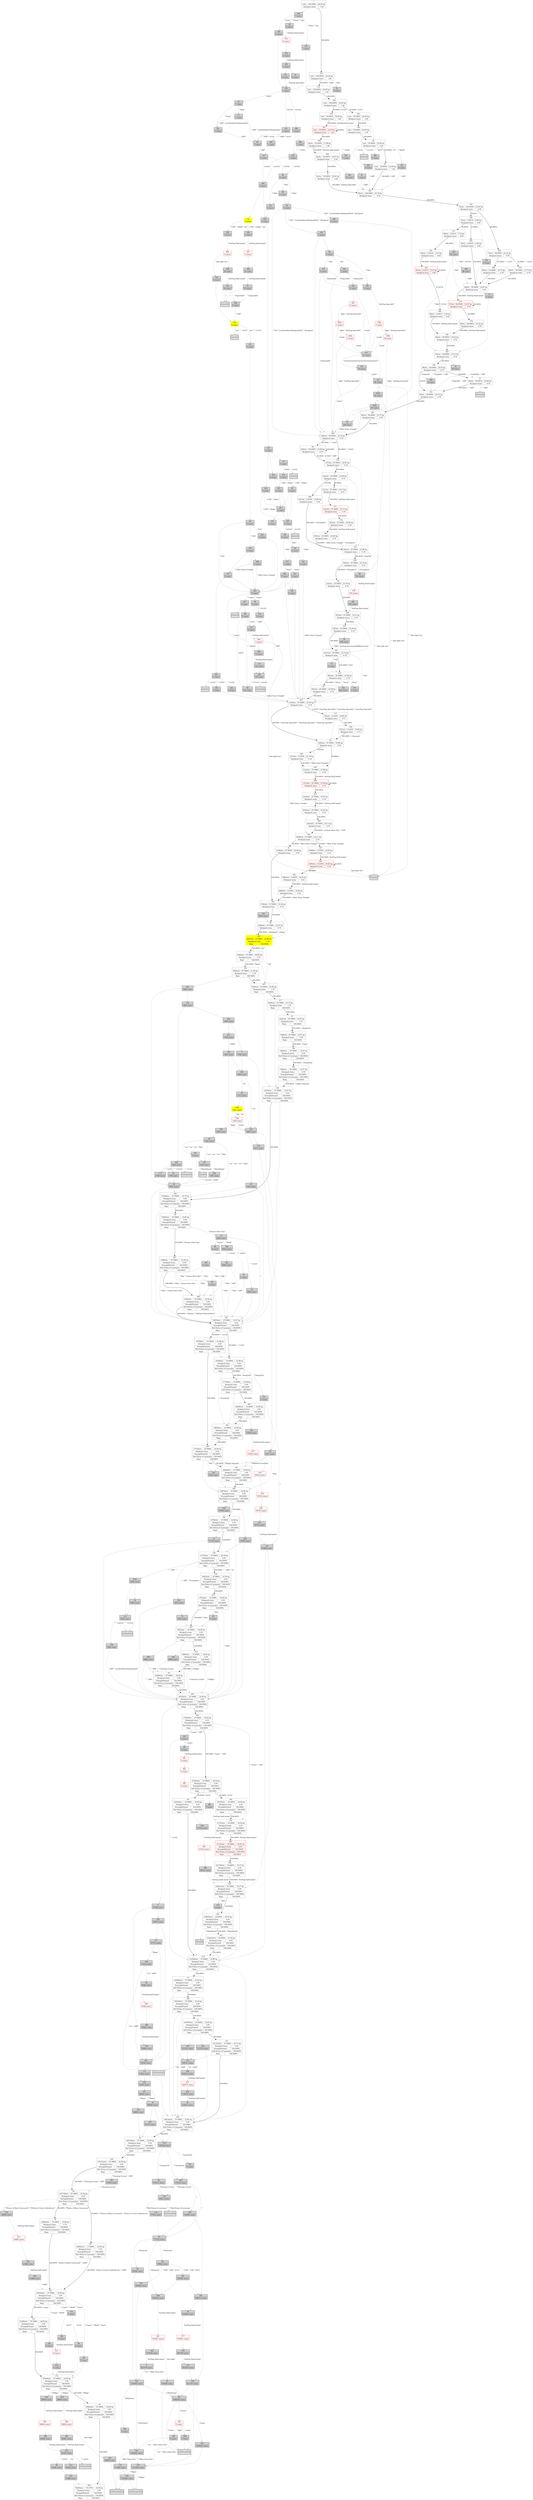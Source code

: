 digraph G {
    1 [shape=record
      ,label="{1|{1stts|100.000%|24.00\ hp}|{Backpack\ items|1.00}}"
      ,URL="https://www.projectaon.org/en/xhtml/lw/03tcok/sect1.htm"
      ,color="/svg/gray"];
    2 [shape=record
      ,label="{2|{18798stts|43.999%|23.98\ hp}|{Backpack\ items|4.59}|{StrengthPotion4|100.000%}|{Red\ Potion\ of\ Laumspur|100.000%}|{Rope|100.000%}}"
      ,URL="https://www.projectaon.org/en/xhtml/lw/03tcok/sect2.htm"
      ,color="/svg/gray"];
    3 [shape=record
      ,label="{3|{2532stts|87.998%|19.25\ hp}|{Backpack\ items|0.79}}"
      ,URL="https://www.projectaon.org/en/xhtml/lw/03tcok/sect3.htm"
      ,color="/svg/gray"];
    4 [shape=record
      ,label="{4|821078\ states}"
      ,URL="https://www.projectaon.org/en/xhtml/lw/03tcok/sect4.htm"
      ,style=filled];
    5 [shape=record
      ,label="{5|{235stts|87.998%|22.60\ hp}|{Backpack\ items|0.79}}"
      ,URL="https://www.projectaon.org/en/xhtml/lw/03tcok/sect5.htm"
      ,color="/svg/gray"];
    6 [shape=record
      ,label="{6|27346\ states}"
      ,URL="https://www.projectaon.org/en/xhtml/lw/03tcok/sect6.htm"
      ,style=filled];
    7 [shape=record
      ,label="{7|1768\ states}"
      ,URL="https://www.projectaon.org/en/xhtml/lw/03tcok/sect7.htm"
      ,style=filled];
    8 [shape=record
      ,label="{8|{42stts|50.000%|20.63\ hp}|{Backpack\ items|0.58}}"
      ,URL="https://www.projectaon.org/en/xhtml/lw/03tcok/sect8.htm"
      ,color="/svg/gray"];
    9 [shape=record
      ,label="{9|0\ states}"
      ,URL="https://www.projectaon.org/en/xhtml/lw/03tcok/sect9.htm"
      ,style=filled
      ,fontcolor="/svg/white"];
    10 [shape=record
       ,label="{10|{4252stts|87.998%|23.41\ hp}|{Backpack\ items|1.79}|{Rope|100.000%}}"
       ,URL="https://www.projectaon.org/en/xhtml/lw/03tcok/sect10.htm"
       ,color="/svg/gray"];
    11 [shape=record
       ,label="{11|{128760stts|87.998%|23.62\ hp}|{Backpack\ items|4.59}|{StrengthPotion4|100.000%}|{Red\ Potion\ of\ Laumspur|100.000%}|{Rope|100.000%}}"
       ,URL="https://www.projectaon.org/en/xhtml/lw/03tcok/sect11.htm"
       ,color="/svg/gray"];
    12 [shape=record
       ,label="{12|3\ states}"
       ,URL="https://www.projectaon.org/en/xhtml/lw/03tcok/sect12.htm"
       ,style=filled
       ,color="/svg/yellow"];
    13 [shape=record
       ,label="{13|{143584stts|87.998%|23.20\ hp}|{Backpack\ items|4.59}|{StrengthPotion4|100.000%}|{Red\ Potion\ of\ Laumspur|100.000%}|{Rope|100.000%}}"
       ,URL="https://www.projectaon.org/en/xhtml/lw/03tcok/sect13.htm"
       ,color="/svg/gray"];
    15 [shape=record
       ,label="{15|6386\ states}"
       ,URL="https://www.projectaon.org/en/xhtml/lw/03tcok/sect15.htm"
       ,style=filled];
    16 [shape=record
       ,label="{16|1768\ states}"
       ,URL="https://www.projectaon.org/en/xhtml/lw/03tcok/sect16.htm"
       ,style=filled];
    17 [shape=record
       ,label="{17|1\ states}"
       ,URL="https://www.projectaon.org/en/xhtml/lw/03tcok/sect17.htm"
       ,style=filled];
    18 [shape=record
       ,label="{18|2298\ states}"
       ,URL="https://www.projectaon.org/en/xhtml/lw/03tcok/sect18.htm"
       ,style=filled];
    19 [shape=record
       ,label="{19|4\ states}"
       ,URL="https://www.projectaon.org/en/xhtml/lw/03tcok/sect19.htm"
       ,style=filled];
    20 [shape=record
       ,label="{20|133812\ states}"
       ,URL="https://www.projectaon.org/en/xhtml/lw/03tcok/sect20.htm"
       ,style=filled];
    21 [shape=record
       ,label="{21|1\ states}"
       ,URL="https://www.projectaon.org/en/xhtml/lw/03tcok/sect21.htm"
       ,style=filled];
    22 [shape=record
       ,label="{22|5666\ states}"
       ,URL="https://www.projectaon.org/en/xhtml/lw/03tcok/sect22.htm"
       ,style=filled];
    23 [shape=record
       ,label="{23|{955stts|87.998%|23.89\ hp}|{Backpack\ items|0.79}}"
       ,URL="https://www.projectaon.org/en/xhtml/lw/03tcok/sect23.htm"
       ,color="/svg/gray"];
    24 [shape=record
       ,label="{24|55566\ states}"
       ,URL="https://www.projectaon.org/en/xhtml/lw/03tcok/sect24.htm"
       ,style=filled];
    25 [shape=record
       ,label="{25|144\ states}"
       ,URL="https://www.projectaon.org/en/xhtml/lw/03tcok/sect25.htm"
       ,style=filled];
    26 [shape=record
       ,label="{26|1400\ states}"
       ,URL="https://www.projectaon.org/en/xhtml/lw/03tcok/sect26.htm"
       ,style=filled];
    27 [shape=record
       ,label="{27|{88stts|99.967%|20.89\ hp}|{Backpack\ items|0.79}}"
       ,URL="https://www.projectaon.org/en/xhtml/lw/03tcok/sect27.htm"
       ,color="/svg/gray"];
    28 [shape=record
       ,label="{28|61968\ states}"
       ,URL="https://www.projectaon.org/en/xhtml/lw/03tcok/sect28.htm"
       ,style=filled];
    29 [shape=record
       ,label="{29|{1stts|50.000%|24.00\ hp}|{Backpack\ items|1.00}}"
       ,URL="https://www.projectaon.org/en/xhtml/lw/03tcok/sect29.htm"
       ,color="/svg/gray"];
    30 [shape=record
       ,label="{30|48544\ states}"
       ,URL="https://www.projectaon.org/en/xhtml/lw/03tcok/sect30.htm"
       ,style=filled];
    31 [shape=record
       ,label="{31|13718\ states}"
       ,URL="https://www.projectaon.org/en/xhtml/lw/03tcok/sect31.htm"
       ,style=filled];
    32 [shape=record
       ,label="{32|48\ states}"
       ,URL="https://www.projectaon.org/en/xhtml/lw/03tcok/sect32.htm"
       ,style=filled];
    33 [shape=record
       ,label="{33|88\ states}"
       ,URL="https://www.projectaon.org/en/xhtml/lw/03tcok/sect33.htm"
       ,style=filled];
    34 [shape=record
       ,label="{34|{23664stts|87.998%|24.00\ hp}|{Backpack\ items|3.59}|{StrengthPotion4|100.000%}|{Red\ Potion\ of\ Laumspur|100.000%}|{Rope|100.000%}}"
       ,URL="https://www.projectaon.org/en/xhtml/lw/03tcok/sect34.htm"
       ,color="/svg/gray"];
    35 [shape=record
       ,label="{35|0\ states}"
       ,URL="https://www.projectaon.org/en/xhtml/lw/03tcok/sect35.htm"
       ,style=filled];
    36 [shape=record
       ,label="{36|2412\ states}"
       ,URL="https://www.projectaon.org/en/xhtml/lw/03tcok/sect36.htm"
       ,style=filled];
    37 [shape=record
       ,label="{37|0\ states}"
       ,URL="https://www.projectaon.org/en/xhtml/lw/03tcok/sect37.htm"
       ,style=filled
       ,fontcolor="/svg/white"];
    38 [shape=record
       ,label="{38|{2640stts|87.998%|22.31\ hp}|{Backpack\ items|0.79}}"
       ,URL="https://www.projectaon.org/en/xhtml/lw/03tcok/sect38.htm"
       ,color="/svg/gray"];
    39 [shape=record
       ,label="{39|0\ states}"
       ,URL="https://www.projectaon.org/en/xhtml/lw/03tcok/sect39.htm"
       ,style=filled];
    40 [shape=record
       ,label="{40|0\ states}"
       ,URL="https://www.projectaon.org/en/xhtml/lw/03tcok/sect40.htm"
       ,style=filled];
    41 [shape=record
       ,label="{41|{2108stts|87.968%|20.94\ hp}|{Backpack\ items|0.79}}"
       ,URL="https://www.projectaon.org/en/xhtml/lw/03tcok/sect41.htm"
       ,color="/svg/gray"];
    42 [shape=record
       ,label="{42|1512\ states}"
       ,URL="https://www.projectaon.org/en/xhtml/lw/03tcok/sect42.htm"
       ,style=filled];
    43 [shape=record
       ,label="{43|{1stts|50.000%|24.00\ hp}|{Backpack\ items|1.00}}"
       ,URL="https://www.projectaon.org/en/xhtml/lw/03tcok/sect43.htm"
       ,color="/svg/gray"];
    44 [shape=record
       ,label="{44|{107748stts|87.998%|22.94\ hp}|{Backpack\ items|4.59}|{StrengthPotion4|100.000%}|{Red\ Potion\ of\ Laumspur|100.000%}|{Rope|100.000%}}"
       ,URL="https://www.projectaon.org/en/xhtml/lw/03tcok/sect44.htm"
       ,color="/svg/gray"];
    45 [shape=record
       ,label="{45|{13492stts|87.998%|23.85\ hp}|{Backpack\ items|4.59}|{StrengthPotion4|100.000%}|{Red\ Potion\ of\ Laumspur|100.000%}|{Rope|100.000%}}"
       ,URL="https://www.projectaon.org/en/xhtml/lw/03tcok/sect45.htm"
       ,color="/svg/gray"];
    46 [shape=record
       ,label="{46|{316stts|87.998%|22.79\ hp}|{Backpack\ items|0.79}}"
       ,URL="https://www.projectaon.org/en/xhtml/lw/03tcok/sect46.htm"
       ,color="/svg/gray"];
    47 [shape=record
       ,label="{47|0\ states}"
       ,URL="https://www.projectaon.org/en/xhtml/lw/03tcok/sect47.htm"
       ,style=filled];
    48 [shape=record
       ,label="{48|{24530stts|43.999%|24.00\ hp}|{Backpack\ items|4.59}|{StrengthPotion4|100.000%}|{Red\ Potion\ of\ Laumspur|100.000%}|{Rope|100.000%}}"
       ,URL="https://www.projectaon.org/en/xhtml/lw/03tcok/sect48.htm"
       ,color="/svg/gray"];
    49 [shape=record
       ,label="{49|3\ states}"
       ,URL="https://www.projectaon.org/en/xhtml/lw/03tcok/sect49.htm"
       ,style=filled];
    50 [shape=record
       ,label="{50|153312\ states}"
       ,URL="https://www.projectaon.org/en/xhtml/lw/03tcok/sect50.htm"
       ,style=filled];
    51 [shape=record
       ,label="{51|{17718stts|43.999%|23.99\ hp}|{Backpack\ items|4.59}|{StrengthPotion4|100.000%}|{Red\ Potion\ of\ Laumspur|100.000%}|{Rope|100.000%}}"
       ,URL="https://www.projectaon.org/en/xhtml/lw/03tcok/sect51.htm"
       ,color="/svg/gray"];
    52 [shape=record
       ,label="{52|{1402stts|87.998%|23.96\ hp}|{Backpack\ items|0.79}}"
       ,URL="https://www.projectaon.org/en/xhtml/lw/03tcok/sect52.htm"
       ,color="/svg/gray"];
    53 [shape=record
       ,label="{53|1769\ states}"
       ,URL="https://www.projectaon.org/en/xhtml/lw/03tcok/sect53.htm"
       ,style=filled
       ,fontcolor="/svg/white"];
    55 [shape=record
       ,label="{55|498\ states}"
       ,URL="https://www.projectaon.org/en/xhtml/lw/03tcok/sect55.htm"
       ,style=filled];
    56 [shape=record
       ,label="{56|{160728stts|87.998%|23.89\ hp}|{Backpack\ items|4.59}|{StrengthPotion4|100.000%}|{Red\ Potion\ of\ Laumspur|100.000%}|{Rope|100.000%}}"
       ,URL="https://www.projectaon.org/en/xhtml/lw/03tcok/sect56.htm"
       ,color="/svg/gray"];
    57 [shape=record
       ,label="{57|1\ states}"
       ,URL="https://www.projectaon.org/en/xhtml/lw/03tcok/sect57.htm"
       ,style=filled];
    58 [shape=record
       ,label="{58|16540\ states}"
       ,URL="https://www.projectaon.org/en/xhtml/lw/03tcok/sect58.htm"
       ,style=filled];
    59 [shape=record
       ,label="{59|120\ states}"
       ,URL="https://www.projectaon.org/en/xhtml/lw/03tcok/sect59.htm"
       ,style=filled];
    60 [shape=record
       ,label="{60|{14798stts|87.998%|24.00\ hp}|{Backpack\ items|4.59}|{StrengthPotion4|100.000%}|{Red\ Potion\ of\ Laumspur|100.000%}|{Rope|100.000%}}"
       ,URL="https://www.projectaon.org/en/xhtml/lw/03tcok/sect60.htm"
       ,color="/svg/gray"];
    61 [shape=record
       ,label="{61|1454886\ states}"
       ,URL="https://www.projectaon.org/en/xhtml/lw/03tcok/sect61.htm"
       ,style=filled
       ,fontcolor="/svg/white"];
    62 [shape=record
       ,label="{62|3\ states}"
       ,URL="https://www.projectaon.org/en/xhtml/lw/03tcok/sect62.htm"
       ,style=filled];
    63 [shape=record
       ,label="{63|5032\ states}"
       ,URL="https://www.projectaon.org/en/xhtml/lw/03tcok/sect63.htm"
       ,style=filled];
    64 [shape=record
       ,label="{64|0\ states}"
       ,URL="https://www.projectaon.org/en/xhtml/lw/03tcok/sect64.htm"
       ,style=filled];
    65 [shape=record
       ,label="{65|{24360stts|87.998%|24.00\ hp}|{Backpack\ items|4.59}|{StrengthPotion4|100.000%}|{Red\ Potion\ of\ Laumspur|100.000%}|{Rope|100.000%}}"
       ,URL="https://www.projectaon.org/en/xhtml/lw/03tcok/sect65.htm"
       ,color="/svg/gray"];
    66 [shape=record
       ,label="{66|0\ states}"
       ,URL="https://www.projectaon.org/en/xhtml/lw/03tcok/sect66.htm"
       ,style=filled
       ,fontcolor="/svg/white"];
    67 [shape=record
       ,label="{67|21722\ states}"
       ,URL="https://www.projectaon.org/en/xhtml/lw/03tcok/sect67.htm"
       ,style=filled];
    69 [shape=record
       ,label="{69|1666420\ states}"
       ,URL="https://www.projectaon.org/en/xhtml/lw/03tcok/sect69.htm"
       ,style=filled];
    70 [shape=record
       ,label="{70|59\ states}"
       ,URL="https://www.projectaon.org/en/xhtml/lw/03tcok/sect70.htm"
       ,style=filled];
    71 [shape=record
       ,label="{71|0\ states}"
       ,URL="https://www.projectaon.org/en/xhtml/lw/03tcok/sect71.htm"
       ,style=filled];
    72 [shape=record
       ,label="{72|1032\ states}"
       ,URL="https://www.projectaon.org/en/xhtml/lw/03tcok/sect72.htm"
       ,style=filled];
    73 [shape=record
       ,label="{73|3\ states}"
       ,URL="https://www.projectaon.org/en/xhtml/lw/03tcok/sect73.htm"
       ,style=filled];
    74 [shape=record
       ,label="{74|{27346stts|87.998%|24.00\ hp}|{Backpack\ items|4.59}|{StrengthPotion4|100.000%}|{Red\ Potion\ of\ Laumspur|100.000%}|{Rope|100.000%}}"
       ,URL="https://www.projectaon.org/en/xhtml/lw/03tcok/sect74.htm"
       ,color="/svg/gray"];
    75 [shape=record
       ,label="{75|0\ states}"
       ,URL="https://www.projectaon.org/en/xhtml/lw/03tcok/sect75.htm"
       ,style=filled];
    76 [shape=record
       ,label="{76|{18798stts|43.999%|23.98\ hp}|{Backpack\ items|4.59}|{StrengthPotion4|100.000%}|{Red\ Potion\ of\ Laumspur|100.000%}|{Rope|100.000%}}"
       ,URL="https://www.projectaon.org/en/xhtml/lw/03tcok/sect76.htm"
       ,color="/svg/gray"];
    79 [shape=record
       ,label="{79|{45456stts|70.399%|23.94\ hp}|{Backpack\ items|4.79}|{StrengthPotion4|100.000%}|{Red\ Potion\ of\ Laumspur|100.000%}|{Rope|100.000%}}"
       ,URL="https://www.projectaon.org/en/xhtml/lw/03tcok/sect79.htm"
       ,color="/svg/gray"];
    80 [shape=record
       ,label="{80|0\ states}"
       ,URL="https://www.projectaon.org/en/xhtml/lw/03tcok/sect80.htm"
       ,style=filled];
    81 [shape=record
       ,label="{81|474650\ states}"
       ,URL="https://www.projectaon.org/en/xhtml/lw/03tcok/sect81.htm"
       ,style=filled];
    82 [shape=record
       ,label="{82|3\ states}"
       ,URL="https://www.projectaon.org/en/xhtml/lw/03tcok/sect82.htm"
       ,style=filled];
    84 [shape=record
       ,label="{84|{2880stts|0.030%|18.62\ hp}|{Backpack\ items|0.16}}"
       ,URL="https://www.projectaon.org/en/xhtml/lw/03tcok/sect84.htm"
       ,color="/svg/gray"];
    85 [shape=record
       ,label="{85|4\ states}"
       ,URL="https://www.projectaon.org/en/xhtml/lw/03tcok/sect85.htm"
       ,style=filled];
    86 [shape=record
       ,label="{86|0\ states}"
       ,URL="https://www.projectaon.org/en/xhtml/lw/03tcok/sect86.htm"
       ,style=filled];
    87 [shape=record
       ,label="{87|1400\ states}"
       ,URL="https://www.projectaon.org/en/xhtml/lw/03tcok/sect87.htm"
       ,style=filled];
    91 [shape=record
       ,label="{91|0\ states}"
       ,URL="https://www.projectaon.org/en/xhtml/lw/03tcok/sect91.htm"
       ,style=filled];
    92 [shape=record
       ,label="{92|{4284stts|87.998%|20.80\ hp}|{Backpack\ items|1.79}|{Rope|100.000%}}"
       ,URL="https://www.projectaon.org/en/xhtml/lw/03tcok/sect92.htm"
       ,color="/svg/gray"];
    93 [shape=record
       ,label="{93|0\ states}"
       ,URL="https://www.projectaon.org/en/xhtml/lw/03tcok/sect93.htm"
       ,style=filled
       ,fontcolor="/svg/white"];
    94 [shape=record
       ,label="{94|{228stts|40.000%|22.66\ hp}|{Backpack\ items|0.79}}"
       ,URL="https://www.projectaon.org/en/xhtml/lw/03tcok/sect94.htm"
       ,color="/svg/gray"];
    95 [shape=record
       ,label="{95|2299\ states}"
       ,URL="https://www.projectaon.org/en/xhtml/lw/03tcok/sect95.htm"
       ,style=filled
       ,fontcolor="/svg/white"];
    96 [shape=record
       ,label="{96|4\ states}"
       ,URL="https://www.projectaon.org/en/xhtml/lw/03tcok/sect96.htm"
       ,style=filled];
    97 [shape=record
       ,label="{97|117252\ states}"
       ,URL="https://www.projectaon.org/en/xhtml/lw/03tcok/sect97.htm"
       ,style=filled];
    98 [shape=record
       ,label="{98|0\ states}"
       ,URL="https://www.projectaon.org/en/xhtml/lw/03tcok/sect98.htm"
       ,style=filled];
    100 [shape=record
        ,label="{100|1102560\ states}"
        ,URL="https://www.projectaon.org/en/xhtml/lw/03tcok/sect100.htm"
        ,style=filled];
    101 [shape=record
        ,label="{101|955\ states}"
        ,URL="https://www.projectaon.org/en/xhtml/lw/03tcok/sect101.htm"
        ,style=filled];
    102 [shape=record
        ,label="{102|{8996stts|87.998%|24.00\ hp}|{Backpack\ items|4.59}|{StrengthPotion4|100.000%}|{Red\ Potion\ of\ Laumspur|100.000%}|{Rope|100.000%}}"
        ,URL="https://www.projectaon.org/en/xhtml/lw/03tcok/sect102.htm"
        ,color="/svg/gray"];
    104 [shape=record
        ,label="{104|1262400\ states}"
        ,URL="https://www.projectaon.org/en/xhtml/lw/03tcok/sect104.htm"
        ,style=filled];
    105 [shape=record
        ,label="{105|4\ states}"
        ,URL="https://www.projectaon.org/en/xhtml/lw/03tcok/sect105.htm"
        ,style=filled];
    106 [shape=record
        ,label="{106|1305\ states}"
        ,URL="https://www.projectaon.org/en/xhtml/lw/03tcok/sect106.htm"
        ,color="/svg/red"];
    107 [shape=record
        ,label="{107|0\ states}"
        ,URL="https://www.projectaon.org/en/xhtml/lw/03tcok/sect107.htm"
        ,style=filled];
    108 [shape=record
        ,label="{108|0\ states}"
        ,URL="https://www.projectaon.org/en/xhtml/lw/03tcok/sect108.htm"
        ,color="/svg/red"];
    109 [shape=record
        ,label="{109|4\ states}"
        ,URL="https://www.projectaon.org/en/xhtml/lw/03tcok/sect109.htm"
        ,style=filled];
    110 [shape=record
        ,label="{110|1968\ states}"
        ,URL="https://www.projectaon.org/en/xhtml/lw/03tcok/sect110.htm"
        ,style=filled];
    111 [shape=record
        ,label="{111|51832\ states}"
        ,URL="https://www.projectaon.org/en/xhtml/lw/03tcok/sect111.htm"
        ,style=filled];
    112 [shape=record
        ,label="{112|{1stts|100.000%|24.00\ hp}|{Backpack\ items|1.00}}"
        ,URL="https://www.projectaon.org/en/xhtml/lw/03tcok/sect112.htm"
        ,color="/svg/gray"];
    113 [shape=record
        ,label="{113|1768\ states}"
        ,URL="https://www.projectaon.org/en/xhtml/lw/03tcok/sect113.htm"
        ,style=filled];
    114 [shape=record
        ,label="{114|{983stts|87.998%|23.82\ hp}|{Backpack\ items|0.79}}"
        ,URL="https://www.projectaon.org/en/xhtml/lw/03tcok/sect114.htm"
        ,color="/svg/gray"];
    115 [shape=record
        ,label="{115|{745stts|0.142%|18.82\ hp}|{Backpack\ items|0.71}}"
        ,URL="https://www.projectaon.org/en/xhtml/lw/03tcok/sect115.htm"
        ,color="/svg/gray"];
    116 [shape=record
        ,label="{116|17916\ states}"
        ,URL="https://www.projectaon.org/en/xhtml/lw/03tcok/sect116.htm"
        ,style=filled];
    117 [shape=record
        ,label="{117|4\ states}"
        ,URL="https://www.projectaon.org/en/xhtml/lw/03tcok/sect117.htm"
        ,style=filled];
    118 [shape=record
        ,label="{118|38808\ states}"
        ,URL="https://www.projectaon.org/en/xhtml/lw/03tcok/sect118.htm"
        ,style=filled];
    119 [shape=record
        ,label="{119|2\ states}"
        ,URL="https://www.projectaon.org/en/xhtml/lw/03tcok/sect119.htm"
        ,style=filled];
    120 [shape=record
        ,label="{120|{10052stts|87.998%|23.50\ hp}|{Backpack\ items|4.59}|{StrengthPotion4|100.000%}|{Red\ Potion\ of\ Laumspur|100.000%}|{Rope|100.000%}}"
        ,URL="https://www.projectaon.org/en/xhtml/lw/03tcok/sect120.htm"
        ,color="/svg/gray"];
    121 [shape=record
        ,label="{121|0\ states}"
        ,URL="https://www.projectaon.org/en/xhtml/lw/03tcok/sect121.htm"
        ,style=filled];
    122 [shape=record
        ,label="{122|{61008stts|87.998%|24.00\ hp}|{Backpack\ items|3.59}|{StrengthPotion4|100.000%}|{Red\ Potion\ of\ Laumspur|100.000%}|{Rope|100.000%}}"
        ,URL="https://www.projectaon.org/en/xhtml/lw/03tcok/sect122.htm"
        ,color="/svg/gray"];
    124 [shape=record
        ,label="{124|2304\ states}"
        ,URL="https://www.projectaon.org/en/xhtml/lw/03tcok/sect124.htm"
        ,style=filled];
    125 [shape=record
        ,label="{125|4\ states}"
        ,URL="https://www.projectaon.org/en/xhtml/lw/03tcok/sect125.htm"
        ,style=filled];
    126 [shape=record
        ,label="{126|{12224stts|87.998%|23.57\ hp}|{Backpack\ items|4.59}|{StrengthPotion4|100.000%}|{Red\ Potion\ of\ Laumspur|100.000%}|{Rope|100.000%}}"
        ,URL="https://www.projectaon.org/en/xhtml/lw/03tcok/sect126.htm"
        ,color="/svg/gray"];
    127 [shape=record
        ,label="{127|0\ states}"
        ,URL="https://www.projectaon.org/en/xhtml/lw/03tcok/sect127.htm"
        ,style=filled];
    128 [shape=record
        ,label="{128|{136168stts|87.998%|23.44\ hp}|{Backpack\ items|4.59}|{StrengthPotion4|100.000%}|{Red\ Potion\ of\ Laumspur|100.000%}|{Rope|100.000%}}"
        ,URL="https://www.projectaon.org/en/xhtml/lw/03tcok/sect128.htm"
        ,color="/svg/gray"];
    129 [shape=record
        ,label="{129|0\ states}"
        ,URL="https://www.projectaon.org/en/xhtml/lw/03tcok/sect129.htm"
        ,style=filled];
    130 [shape=record
        ,label="{130|911316\ states}"
        ,URL="https://www.projectaon.org/en/xhtml/lw/03tcok/sect130.htm"
        ,style=filled];
    131 [shape=record
        ,label="{131|0\ states}"
        ,URL="https://www.projectaon.org/en/xhtml/lw/03tcok/sect131.htm"
        ,style=filled];
    132 [shape=record
        ,label="{132|{585stts|87.998%|21.60\ hp}|{Backpack\ items|0.79}}"
        ,URL="https://www.projectaon.org/en/xhtml/lw/03tcok/sect132.htm"
        ,color="/svg/gray"];
    133 [shape=record
        ,label="{133|{2084stts|87.998%|21.80\ hp}|{Backpack\ items|1.79}|{Rope|100.000%}}"
        ,URL="https://www.projectaon.org/en/xhtml/lw/03tcok/sect133.htm"
        ,color="/svg/gray"];
    134 [shape=record
        ,label="{134|1\ states}"
        ,URL="https://www.projectaon.org/en/xhtml/lw/03tcok/sect134.htm"
        ,style=filled];
    135 [shape=record
        ,label="{135|713069\ states}"
        ,URL="https://www.projectaon.org/en/xhtml/lw/03tcok/sect135.htm"
        ,style=filled];
    136 [shape=record
        ,label="{136|3\ states}"
        ,URL="https://www.projectaon.org/en/xhtml/lw/03tcok/sect136.htm"
        ,style=filled
        ,fontcolor="/svg/white"];
    137 [shape=record
        ,label="{137|0\ states}"
        ,URL="https://www.projectaon.org/en/xhtml/lw/03tcok/sect137.htm"
        ,style=filled];
    138 [shape=record
        ,label="{138|2\ states}"
        ,URL="https://www.projectaon.org/en/xhtml/lw/03tcok/sect138.htm"
        ,style=filled];
    139 [shape=record
        ,label="{139|45612\ states}"
        ,URL="https://www.projectaon.org/en/xhtml/lw/03tcok/sect139.htm"
        ,style=filled];
    140 [shape=record
        ,label="{140|80\ states}"
        ,URL="https://www.projectaon.org/en/xhtml/lw/03tcok/sect140.htm"
        ,style=filled];
    141 [shape=record
        ,label="{141|{121352stts|87.998%|23.73\ hp}|{Backpack\ items|4.59}|{StrengthPotion4|100.000%}|{Red\ Potion\ of\ Laumspur|100.000%}|{Rope|100.000%}}"
        ,URL="https://www.projectaon.org/en/xhtml/lw/03tcok/sect141.htm"
        ,color="/svg/gray"];
    142 [shape=record
        ,label="{142|18\ states}"
        ,URL="https://www.projectaon.org/en/xhtml/lw/03tcok/sect142.htm"
        ,style=filled];
    143 [shape=record
        ,label="{143|16541\ states}"
        ,URL="https://www.projectaon.org/en/xhtml/lw/03tcok/sect143.htm"
        ,style=filled
        ,fontcolor="/svg/white"];
    144 [shape=record
        ,label="{144|5\ states}"
        ,URL="https://www.projectaon.org/en/xhtml/lw/03tcok/sect144.htm"
        ,style=filled
        ,fontcolor="/svg/white"];
    145 [shape=record
        ,label="{145|3608\ states}"
        ,URL="https://www.projectaon.org/en/xhtml/lw/03tcok/sect145.htm"
        ,style=filled];
    146 [shape=record
        ,label="{146|{1stts|50.000%|24.00\ hp}|{Backpack\ items|1.00}}"
        ,URL="https://www.projectaon.org/en/xhtml/lw/03tcok/sect146.htm"
        ,color="/svg/gray"];
    148 [shape=record
        ,label="{148|1413294\ states}"
        ,URL="https://www.projectaon.org/en/xhtml/lw/03tcok/sect148.htm"
        ,style=filled
        ,fontcolor="/svg/white"];
    149 [shape=record
        ,label="{149|{72stts|99.999%|23.54\ hp}|{Backpack\ items|0.79}}"
        ,URL="https://www.projectaon.org/en/xhtml/lw/03tcok/sect149.htm"
        ,color="/svg/gray"];
    150 [shape=record
        ,label="{150|{13718stts|87.998%|24.00\ hp}|{Backpack\ items|4.59}|{StrengthPotion4|100.000%}|{Red\ Potion\ of\ Laumspur|100.000%}|{Rope|100.000%}}"
        ,URL="https://www.projectaon.org/en/xhtml/lw/03tcok/sect150.htm"
        ,color="/svg/gray"];
    151 [shape=record
        ,label="{151|65\ states}"
        ,URL="https://www.projectaon.org/en/xhtml/lw/03tcok/sect151.htm"
        ,style=filled];
    152 [shape=record
        ,label="{152|55566\ states}"
        ,URL="https://www.projectaon.org/en/xhtml/lw/03tcok/sect152.htm"
        ,style=filled];
    153 [shape=record
        ,label="{153|121\ states}"
        ,URL="https://www.projectaon.org/en/xhtml/lw/03tcok/sect153.htm"
        ,style=filled
        ,fontcolor="/svg/white"];
    154 [shape=record
        ,label="{154|1400\ states}"
        ,URL="https://www.projectaon.org/en/xhtml/lw/03tcok/sect154.htm"
        ,style=filled];
    155 [shape=record
        ,label="{155|0\ states}"
        ,URL="https://www.projectaon.org/en/xhtml/lw/03tcok/sect155.htm"
        ,style=filled
        ,color="/svg/yellow"];
    157 [shape=record
        ,label="{157|{40992stts|17.600%|23.94\ hp}|{Backpack\ items|3.79}|{StrengthPotion4|100.000%}|{Red\ Potion\ of\ Laumspur|100.000%}|{Rope|100.000%}}"
        ,URL="https://www.projectaon.org/en/xhtml/lw/03tcok/sect157.htm"
        ,color="/svg/gray"];
    158 [shape=record
        ,label="{158|{73stts|0.001%|9.00\ hp}|{Backpack\ items|0.00}}"
        ,URL="https://www.projectaon.org/en/xhtml/lw/03tcok/sect158.htm"
        ,color="/svg/gray"];
    159 [shape=record
        ,label="{159|121352\ states}"
        ,URL="https://www.projectaon.org/en/xhtml/lw/03tcok/sect159.htm"
        ,style=filled];
    160 [shape=record
        ,label="{160|1\ states}"
        ,URL="https://www.projectaon.org/en/xhtml/lw/03tcok/sect160.htm"
        ,style=filled];
    162 [shape=record
        ,label="{162|3\ states}"
        ,URL="https://www.projectaon.org/en/xhtml/lw/03tcok/sect162.htm"
        ,style=filled];
    163 [shape=record
        ,label="{163|2640\ states}"
        ,URL="https://www.projectaon.org/en/xhtml/lw/03tcok/sect163.htm"
        ,style=filled];
    165 [shape=record
        ,label="{165|{70stts|0.000%|4.00\ hp}|{Backpack\ items|0.00}}"
        ,URL="https://www.projectaon.org/en/xhtml/lw/03tcok/sect165.htm"
        ,color="/svg/gray"];
    166 [shape=record
        ,label="{166|55306\ states}"
        ,URL="https://www.projectaon.org/en/xhtml/lw/03tcok/sect166.htm"
        ,style=filled];
    167 [shape=record
        ,label="{167|4\ states}"
        ,URL="https://www.projectaon.org/en/xhtml/lw/03tcok/sect167.htm"
        ,style=filled];
    168 [shape=record
        ,label="{168|14798\ states}"
        ,URL="https://www.projectaon.org/en/xhtml/lw/03tcok/sect168.htm"
        ,style=filled];
    169 [shape=record
        ,label="{169|{1312stts|0.030%|23.18\ hp}|{Backpack\ items|0.16}}"
        ,URL="https://www.projectaon.org/en/xhtml/lw/03tcok/sect169.htm"
        ,color="/svg/gray"];
    170 [shape=record
        ,label="{170|128761\ states}"
        ,URL="https://www.projectaon.org/en/xhtml/lw/03tcok/sect170.htm"
        ,style=filled];
    172 [shape=record
        ,label="{172|0\ states}"
        ,URL="https://www.projectaon.org/en/xhtml/lw/03tcok/sect172.htm"
        ,style=filled];
    173 [shape=record
        ,label="{173|{56340stts|87.998%|24.00\ hp}|{Backpack\ items|3.59}|{StrengthPotion4|100.000%}|{Red\ Potion\ of\ Laumspur|100.000%}|{Rope|100.000%}}"
        ,URL="https://www.projectaon.org/en/xhtml/lw/03tcok/sect173.htm"
        ,color="/svg/gray"];
    174 [shape=record
        ,label="{174|132\ states}"
        ,URL="https://www.projectaon.org/en/xhtml/lw/03tcok/sect174.htm"
        ,style=filled];
    175 [shape=record
        ,label="{175|20425\ states}"
        ,URL="https://www.projectaon.org/en/xhtml/lw/03tcok/sect175.htm"
        ,style=filled
        ,fontcolor="/svg/white"];
    176 [shape=record
        ,label="{176|{247stts|87.998%|22.02\ hp}|{Backpack\ items|0.79}}"
        ,URL="https://www.projectaon.org/en/xhtml/lw/03tcok/sect176.htm"
        ,color="/svg/gray"];
    178 [shape=record
        ,label="{178|4\ states}"
        ,URL="https://www.projectaon.org/en/xhtml/lw/03tcok/sect178.htm"
        ,style=filled];
    179 [shape=record
        ,label="{179|0\ states}"
        ,URL="https://www.projectaon.org/en/xhtml/lw/03tcok/sect179.htm"
        ,style=filled];
    181 [shape=record
        ,label="{181|525060\ states}"
        ,URL="https://www.projectaon.org/en/xhtml/lw/03tcok/sect181.htm"
        ,style=filled];
    182 [shape=record
        ,label="{182|{1011stts|87.998%|23.70\ hp}|{Backpack\ items|0.79}}"
        ,URL="https://www.projectaon.org/en/xhtml/lw/03tcok/sect182.htm"
        ,color="/svg/gray"];
    183 [shape=record
        ,label="{183|0\ states}"
        ,URL="https://www.projectaon.org/en/xhtml/lw/03tcok/sect183.htm"
        ,style=filled];
    184 [shape=record
        ,label="{184|0\ states}"
        ,URL="https://www.projectaon.org/en/xhtml/lw/03tcok/sect184.htm"
        ,style=filled];
    185 [shape=record
        ,label="{185|6026\ states}"
        ,URL="https://www.projectaon.org/en/xhtml/lw/03tcok/sect185.htm"
        ,style=filled];
    186 [shape=record
        ,label="{186|{96stts|99.998%|18.22\ hp}|{Backpack\ items|0.79}}"
        ,URL="https://www.projectaon.org/en/xhtml/lw/03tcok/sect186.htm"
        ,color="/svg/gray"];
    187 [shape=record
        ,label="{187|1392\ states}"
        ,URL="https://www.projectaon.org/en/xhtml/lw/03tcok/sect187.htm"
        ,style=filled];
    188 [shape=record
        ,label="{188|1\ states}"
        ,URL="https://www.projectaon.org/en/xhtml/lw/03tcok/sect188.htm"
        ,style=filled];
    189 [shape=record
        ,label="{189|100284\ states}"
        ,URL="https://www.projectaon.org/en/xhtml/lw/03tcok/sect189.htm"
        ,style=filled];
    190 [shape=record
        ,label="{190|{88stts|99.998%|20.05\ hp}|{Backpack\ items|0.79}}"
        ,URL="https://www.projectaon.org/en/xhtml/lw/03tcok/sect190.htm"
        ,color="/svg/gray"];
    191 [shape=record
        ,label="{191|0\ states}"
        ,URL="https://www.projectaon.org/en/xhtml/lw/03tcok/sect191.htm"
        ,style=filled];
    192 [shape=record
        ,label="{192|{153312stts|87.998%|23.94\ hp}|{Backpack\ items|4.59}|{StrengthPotion4|100.000%}|{Red\ Potion\ of\ Laumspur|100.000%}|{Rope|100.000%}}"
        ,URL="https://www.projectaon.org/en/xhtml/lw/03tcok/sect192.htm"
        ,color="/svg/gray"];
    193 [shape=record
        ,label="{193|0\ states}"
        ,URL="https://www.projectaon.org/en/xhtml/lw/03tcok/sect193.htm"
        ,style=filled];
    194 [shape=record
        ,label="{194|0\ states}"
        ,URL="https://www.projectaon.org/en/xhtml/lw/03tcok/sect194.htm"
        ,style=filled];
    195 [shape=record
        ,label="{195|1\ states}"
        ,URL="https://www.projectaon.org/en/xhtml/lw/03tcok/sect195.htm"
        ,style=filled];
    196 [shape=record
        ,label="{196|2298\ states}"
        ,URL="https://www.projectaon.org/en/xhtml/lw/03tcok/sect196.htm"
        ,style=filled];
    197 [shape=record
        ,label="{197|4\ states}"
        ,URL="https://www.projectaon.org/en/xhtml/lw/03tcok/sect197.htm"
        ,style=filled];
    198 [shape=record
        ,label="{198|910265\ states}"
        ,URL="https://www.projectaon.org/en/xhtml/lw/03tcok/sect198.htm"
        ,style=filled
        ,fontcolor="/svg/white"];
    199 [shape=record
        ,label="{199|3\ states}"
        ,URL="https://www.projectaon.org/en/xhtml/lw/03tcok/sect199.htm"
        ,style=filled];
    201 [shape=record
        ,label="{201|2068\ states}"
        ,URL="https://www.projectaon.org/en/xhtml/lw/03tcok/sect201.htm"
        ,style=filled];
    202 [shape=record
        ,label="{202|0\ states}"
        ,URL="https://www.projectaon.org/en/xhtml/lw/03tcok/sect202.htm"
        ,style=filled];
    203 [shape=record
        ,label="{203|45176\ states}"
        ,URL="https://www.projectaon.org/en/xhtml/lw/03tcok/sect203.htm"
        ,style=filled];
    204 [shape=record
        ,label="{204|0\ states}"
        ,URL="https://www.projectaon.org/en/xhtml/lw/03tcok/sect204.htm"
        ,style=filled];
    205 [shape=record
        ,label="{205|87\ states}"
        ,URL="https://www.projectaon.org/en/xhtml/lw/03tcok/sect205.htm"
        ,style=filled
        ,fontcolor="/svg/white"];
    206 [shape=record
        ,label="{206|{27346stts|87.998%|24.00\ hp}|{Backpack\ items|4.59}|{StrengthPotion4|100.000%}|{Red\ Potion\ of\ Laumspur|100.000%}|{Rope|100.000%}}"
        ,URL="https://www.projectaon.org/en/xhtml/lw/03tcok/sect206.htm"
        ,color="/svg/gray"];
    207 [shape=record
        ,label="{207|0\ states}"
        ,URL="https://www.projectaon.org/en/xhtml/lw/03tcok/sect207.htm"
        ,style=filled];
    209 [shape=record
        ,label="{209|0\ states}"
        ,URL="https://www.projectaon.org/en/xhtml/lw/03tcok/sect209.htm"
        ,style=filled];
    210 [shape=record
        ,label="{210|{216612stts|43.999%|19.37\ hp}|{Backpack\ items|4.59}|{StrengthPotion4|100.000%}|{Red\ Potion\ of\ Laumspur|100.000%}|{Rope|100.000%}}"
        ,URL="https://www.projectaon.org/en/xhtml/lw/03tcok/sect210.htm"
        ,color="/svg/gray"];
    211 [shape=record
        ,label="{211|2502\ states}"
        ,URL="https://www.projectaon.org/en/xhtml/lw/03tcok/sect211.htm"
        ,style=filled];
    212 [shape=record
        ,label="{212|3\ states}"
        ,URL="https://www.projectaon.org/en/xhtml/lw/03tcok/sect212.htm"
        ,style=filled];
    213 [shape=record
        ,label="{213|43332\ states}"
        ,URL="https://www.projectaon.org/en/xhtml/lw/03tcok/sect213.htm"
        ,style=filled];
    214 [shape=record
        ,label="{214|4\ states}"
        ,URL="https://www.projectaon.org/en/xhtml/lw/03tcok/sect214.htm"
        ,style=filled];
    215 [shape=record
        ,label="{215|{151000stts|87.998%|22.89\ hp}|{Backpack\ items|4.59}|{StrengthPotion4|100.000%}|{Red\ Potion\ of\ Laumspur|100.000%}|{Rope|100.000%}}"
        ,URL="https://www.projectaon.org/en/xhtml/lw/03tcok/sect215.htm"
        ,color="/svg/gray"];
    216 [shape=record
        ,label="{216|{76stts|100.000%|23.20\ hp}|{Backpack\ items|0.79}}"
        ,URL="https://www.projectaon.org/en/xhtml/lw/03tcok/sect216.htm"
        ,color="/svg/gray"];
    217 [shape=record
        ,label="{217|1769\ states}"
        ,URL="https://www.projectaon.org/en/xhtml/lw/03tcok/sect217.htm"
        ,style=filled];
    218 [shape=record
        ,label="{218|{701stts|0.142%|19.82\ hp}|{Backpack\ items|0.71}}"
        ,URL="https://www.projectaon.org/en/xhtml/lw/03tcok/sect218.htm"
        ,color="/svg/gray"];
    219 [shape=record
        ,label="{219|0\ states}"
        ,URL="https://www.projectaon.org/en/xhtml/lw/03tcok/sect219.htm"
        ,style=filled];
    220 [shape=record
        ,label="{220|{1stts|50.000%|24.00\ hp}|{Backpack\ items|1.00}}"
        ,URL="https://www.projectaon.org/en/xhtml/lw/03tcok/sect220.htm"
        ,color="/svg/gray"];
    221 [shape=record
        ,label="{221|{2760stts|87.998%|21.68\ hp}|{Backpack\ items|0.79}}"
        ,URL="https://www.projectaon.org/en/xhtml/lw/03tcok/sect221.htm"
        ,color="/svg/gray"];
    222 [shape=record
        ,label="{222|1589225\ states}"
        ,URL="https://www.projectaon.org/en/xhtml/lw/03tcok/sect222.htm"
        ,style=filled];
    223 [shape=record
        ,label="{223|3\ states}"
        ,URL="https://www.projectaon.org/en/xhtml/lw/03tcok/sect223.htm"
        ,style=filled];
    224 [shape=record
        ,label="{224|24530\ states}"
        ,URL="https://www.projectaon.org/en/xhtml/lw/03tcok/sect224.htm"
        ,style=filled];
    226 [shape=record
        ,label="{226|0\ states}"
        ,URL="https://www.projectaon.org/en/xhtml/lw/03tcok/sect226.htm"
        ,style=filled];
    227 [shape=record
        ,label="{227|{9872stts|87.998%|24.00\ hp}|{Backpack\ items|4.59}|{StrengthPotion4|100.000%}|{Red\ Potion\ of\ Laumspur|100.000%}|{Rope|100.000%}}"
        ,URL="https://www.projectaon.org/en/xhtml/lw/03tcok/sect227.htm"
        ,color="/svg/gray"];
    228 [shape=record
        ,label="{228|0\ states}"
        ,URL="https://www.projectaon.org/en/xhtml/lw/03tcok/sect228.htm"
        ,style=filled];
    229 [shape=record
        ,label="{229|{554stts|87.998%|22.25\ hp}|{Backpack\ items|0.79}}"
        ,URL="https://www.projectaon.org/en/xhtml/lw/03tcok/sect229.htm"
        ,color="/svg/gray"];
    230 [shape=record
        ,label="{230|39960\ states}"
        ,URL="https://www.projectaon.org/en/xhtml/lw/03tcok/sect230.htm"
        ,style=filled];
    231 [shape=record
        ,label="{231|0\ states}"
        ,URL="https://www.projectaon.org/en/xhtml/lw/03tcok/sect231.htm"
        ,style=filled];
    232 [shape=record
        ,label="{232|1\ states}"
        ,URL="https://www.projectaon.org/en/xhtml/lw/03tcok/sect232.htm"
        ,style=filled];
    234 [shape=record
        ,label="{234|121352\ states}"
        ,URL="https://www.projectaon.org/en/xhtml/lw/03tcok/sect234.htm"
        ,style=filled];
    235 [shape=record
        ,label="{235|{1160stts|87.998%|23.93\ hp}|{Backpack\ items|0.79}}"
        ,URL="https://www.projectaon.org/en/xhtml/lw/03tcok/sect235.htm"
        ,color="/svg/gray"];
    236 [shape=record
        ,label="{236|{150834stts|43.999%|20.23\ hp}|{Backpack\ items|4.59}|{StrengthPotion4|100.000%}|{Red\ Potion\ of\ Laumspur|100.000%}|{Rope|100.000%}}"
        ,URL="https://www.projectaon.org/en/xhtml/lw/03tcok/sect236.htm"
        ,color="/svg/gray"];
    237 [shape=record
        ,label="{237|{4405stts|87.998%|22.80\ hp}|{Backpack\ items|1.79}|{Rope|100.000%}}"
        ,URL="https://www.projectaon.org/en/xhtml/lw/03tcok/sect237.htm"
        ,style=filled
        ,color="/svg/yellow"];
    238 [shape=record
        ,label="{238|4\ states}"
        ,URL="https://www.projectaon.org/en/xhtml/lw/03tcok/sect238.htm"
        ,style=filled];
    239 [shape=record
        ,label="{239|25381\ states}"
        ,URL="https://www.projectaon.org/en/xhtml/lw/03tcok/sect239.htm"
        ,style=filled
        ,fontcolor="/svg/white"];
    240 [shape=record
        ,label="{240|{86stts|99.998%|21.57\ hp}|{Backpack\ items|0.79}}"
        ,URL="https://www.projectaon.org/en/xhtml/lw/03tcok/sect240.htm"
        ,color="/svg/gray"];
    242 [shape=record
        ,label="{242|2200\ states}"
        ,URL="https://www.projectaon.org/en/xhtml/lw/03tcok/sect242.htm"
        ,style=filled];
    243 [shape=record
        ,label="{243|0\ states}"
        ,URL="https://www.projectaon.org/en/xhtml/lw/03tcok/sect243.htm"
        ,style=filled];
    244 [shape=record
        ,label="{244|14798\ states}"
        ,URL="https://www.projectaon.org/en/xhtml/lw/03tcok/sect244.htm"
        ,style=filled];
    245 [shape=record
        ,label="{245|0\ states}"
        ,URL="https://www.projectaon.org/en/xhtml/lw/03tcok/sect245.htm"
        ,style=filled];
    246 [shape=record
        ,label="{246|{14148stts|87.998%|23.73\ hp}|{Backpack\ items|4.59}|{StrengthPotion4|100.000%}|{Red\ Potion\ of\ Laumspur|100.000%}|{Rope|100.000%}}"
        ,URL="https://www.projectaon.org/en/xhtml/lw/03tcok/sect246.htm"
        ,color="/svg/gray"];
    247 [shape=record
        ,label="{247|48544\ states}"
        ,URL="https://www.projectaon.org/en/xhtml/lw/03tcok/sect247.htm"
        ,style=filled];
    248 [shape=record
        ,label="{248|0\ states}"
        ,URL="https://www.projectaon.org/en/xhtml/lw/03tcok/sect248.htm"
        ,style=filled
        ,fontcolor="/svg/white"];
    249 [shape=record
        ,label="{249|0\ states}"
        ,URL="https://www.projectaon.org/en/xhtml/lw/03tcok/sect249.htm"
        ,style=filled];
    251 [shape=record
        ,label="{251|1\ states}"
        ,URL="https://www.projectaon.org/en/xhtml/lw/03tcok/sect251.htm"
        ,style=filled];
    252 [shape=record
        ,label="{252|57288\ states}"
        ,URL="https://www.projectaon.org/en/xhtml/lw/03tcok/sect252.htm"
        ,style=filled];
    253 [shape=record
        ,label="{253|0\ states}"
        ,URL="https://www.projectaon.org/en/xhtml/lw/03tcok/sect253.htm"
        ,style=filled
        ,fontcolor="/svg/white"];
    254 [shape=record
        ,label="{254|{168144stts|87.998%|23.82\ hp}|{Backpack\ items|4.59}|{StrengthPotion4|100.000%}|{Red\ Potion\ of\ Laumspur|100.000%}|{Rope|100.000%}}"
        ,URL="https://www.projectaon.org/en/xhtml/lw/03tcok/sect254.htm"
        ,color="/svg/gray"];
    255 [shape=record
        ,label="{255|0\ states}"
        ,URL="https://www.projectaon.org/en/xhtml/lw/03tcok/sect255.htm"
        ,style=filled];
    256 [shape=record
        ,label="{256|1868\ states}"
        ,URL="https://www.projectaon.org/en/xhtml/lw/03tcok/sect256.htm"
        ,style=filled];
    257 [shape=record
        ,label="{257|4\ states}"
        ,URL="https://www.projectaon.org/en/xhtml/lw/03tcok/sect257.htm"
        ,style=filled];
    258 [shape=record
        ,label="{258|1385\ states}"
        ,URL="https://www.projectaon.org/en/xhtml/lw/03tcok/sect258.htm"
        ,style=filled];
    261 [shape=record
        ,label="{261|{16638stts|43.999%|24.00\ hp}|{Backpack\ items|4.59}|{StrengthPotion4|100.000%}|{Red\ Potion\ of\ Laumspur|100.000%}|{Rope|100.000%}}"
        ,URL="https://www.projectaon.org/en/xhtml/lw/03tcok/sect261.htm"
        ,color="/svg/gray"];
    262 [shape=record
        ,label="{262|84\ states}"
        ,URL="https://www.projectaon.org/en/xhtml/lw/03tcok/sect262.htm"
        ,style=filled];
    263 [shape=record
        ,label="{263|0\ states}"
        ,URL="https://www.projectaon.org/en/xhtml/lw/03tcok/sect263.htm"
        ,color="/svg/red"];
    264 [shape=record
        ,label="{264|{15878stts|87.998%|24.00\ hp}|{Backpack\ items|4.59}|{StrengthPotion4|100.000%}|{Red\ Potion\ of\ Laumspur|100.000%}|{Rope|100.000%}}"
        ,URL="https://www.projectaon.org/en/xhtml/lw/03tcok/sect264.htm"
        ,color="/svg/gray"];
    266 [shape=record
        ,label="{266|0\ states}"
        ,URL="https://www.projectaon.org/en/xhtml/lw/03tcok/sect266.htm"
        ,style=filled];
    267 [shape=record
        ,label="{267|47904\ states}"
        ,URL="https://www.projectaon.org/en/xhtml/lw/03tcok/sect267.htm"
        ,style=filled];
    269 [shape=record
        ,label="{269|{853stts|87.998%|23.21\ hp}|{Backpack\ items|0.79}}"
        ,URL="https://www.projectaon.org/en/xhtml/lw/03tcok/sect269.htm"
        ,color="/svg/gray"];
    271 [shape=record
        ,label="{271|{88stts|0.001%|7.33\ hp}|{Backpack\ items|0.00}}"
        ,URL="https://www.projectaon.org/en/xhtml/lw/03tcok/sect271.htm"
        ,color="/svg/gray"];
    272 [shape=record
        ,label="{272|62452\ states}"
        ,URL="https://www.projectaon.org/en/xhtml/lw/03tcok/sect272.htm"
        ,style=filled];
    273 [shape=record
        ,label="{273|{1stts|100.000%|24.00\ hp}|{Backpack\ items|1.00}}"
        ,URL="https://www.projectaon.org/en/xhtml/lw/03tcok/sect273.htm"
        ,color="/svg/gray"];
    274 [shape=record
        ,label="{274|{9716stts|87.998%|24.00\ hp}|{Backpack\ items|4.59}|{StrengthPotion4|100.000%}|{Red\ Potion\ of\ Laumspur|100.000%}|{Rope|100.000%}}"
        ,URL="https://www.projectaon.org/en/xhtml/lw/03tcok/sect274.htm"
        ,color="/svg/gray"];
    275 [shape=record
        ,label="{275|4\ states}"
        ,URL="https://www.projectaon.org/en/xhtml/lw/03tcok/sect275.htm"
        ,style=filled];
    276 [shape=record
        ,label="{276|160728\ states}"
        ,URL="https://www.projectaon.org/en/xhtml/lw/03tcok/sect276.htm"
        ,style=filled];
    277 [shape=record
        ,label="{277|51\ states}"
        ,URL="https://www.projectaon.org/en/xhtml/lw/03tcok/sect277.htm"
        ,style=filled];
    278 [shape=record
        ,label="{278|2412\ states}"
        ,URL="https://www.projectaon.org/en/xhtml/lw/03tcok/sect278.htm"
        ,style=filled];
    279 [shape=record
        ,label="{279|0\ states}"
        ,URL="https://www.projectaon.org/en/xhtml/lw/03tcok/sect279.htm"
        ,style=filled];
    280 [shape=record
        ,label="{280|{2434stts|87.998%|20.11\ hp}|{Backpack\ items|0.79}}"
        ,URL="https://www.projectaon.org/en/xhtml/lw/03tcok/sect280.htm"
        ,color="/svg/gray"];
    281 [shape=record
        ,label="{281|42\ states}"
        ,URL="https://www.projectaon.org/en/xhtml/lw/03tcok/sect281.htm"
        ,style=filled];
    282 [shape=record
        ,label="{282|0\ states}"
        ,URL="https://www.projectaon.org/en/xhtml/lw/03tcok/sect282.htm"
        ,style=filled];
    283 [shape=record
        ,label="{283|1868\ states}"
        ,URL="https://www.projectaon.org/en/xhtml/lw/03tcok/sect283.htm"
        ,style=filled];
    284 [shape=record
        ,label="{284|{240stts|99.998%|22.18\ hp}|{Backpack\ items|0.79}}"
        ,URL="https://www.projectaon.org/en/xhtml/lw/03tcok/sect284.htm"
        ,color="/svg/gray"];
    285 [shape=record
        ,label="{285|{16638stts|43.999%|24.00\ hp}|{Backpack\ items|4.59}|{StrengthPotion4|100.000%}|{Red\ Potion\ of\ Laumspur|100.000%}|{Rope|100.000%}}"
        ,URL="https://www.projectaon.org/en/xhtml/lw/03tcok/sect285.htm"
        ,color="/svg/gray"];
    286 [shape=record
        ,label="{286|{68stts|50.000%|23.75\ hp}|{Backpack\ items|0.79}}"
        ,URL="https://www.projectaon.org/en/xhtml/lw/03tcok/sect286.htm"
        ,color="/svg/gray"];
    287 [shape=record
        ,label="{287|{24530stts|43.999%|24.00\ hp}|{Backpack\ items|4.59}|{StrengthPotion4|100.000%}|{Red\ Potion\ of\ Laumspur|100.000%}|{Rope|100.000%}}"
        ,URL="https://www.projectaon.org/en/xhtml/lw/03tcok/sect287.htm"
        ,color="/svg/gray"];
    288 [shape=record
        ,label="{288|1\ states}"
        ,URL="https://www.projectaon.org/en/xhtml/lw/03tcok/sect288.htm"
        ,style=filled];
    290 [shape=record
        ,label="{290|{17718stts|87.998%|24.00\ hp}|{Backpack\ items|4.59}|{StrengthPotion4|100.000%}|{Red\ Potion\ of\ Laumspur|100.000%}|{Rope|100.000%}}"
        ,URL="https://www.projectaon.org/en/xhtml/lw/03tcok/sect290.htm"
        ,color="/svg/gray"];
    291 [shape=record
        ,label="{291|{1stts|100.000%|24.00\ hp}|{Backpack\ items|1.00}}"
        ,URL="https://www.projectaon.org/en/xhtml/lw/03tcok/sect291.htm"
        ,color="/svg/gray"];
    292 [shape=record
        ,label="{292|589572\ states}"
        ,URL="https://www.projectaon.org/en/xhtml/lw/03tcok/sect292.htm"
        ,style=filled];
    293 [shape=record
        ,label="{293|0\ states}"
        ,URL="https://www.projectaon.org/en/xhtml/lw/03tcok/sect293.htm"
        ,style=filled];
    294 [shape=record
        ,label="{294|1441\ states}"
        ,URL="https://www.projectaon.org/en/xhtml/lw/03tcok/sect294.htm"
        ,style=filled
        ,color="/svg/yellow"];
    295 [shape=record
        ,label="{295|{221stts|0.030%|10.98\ hp}|{Backpack\ items|0.16}}"
        ,URL="https://www.projectaon.org/en/xhtml/lw/03tcok/sect295.htm"
        ,color="/svg/gray"];
    297 [shape=record
        ,label="{297|{4556stts|87.998%|22.80\ hp}|{Backpack\ items|1.79}|{Rope|100.000%}}"
        ,URL="https://www.projectaon.org/en/xhtml/lw/03tcok/sect297.htm"
        ,color="/svg/gray"];
    298 [shape=record
        ,label="{298|0\ states}"
        ,URL="https://www.projectaon.org/en/xhtml/lw/03tcok/sect298.htm"
        ,style=filled];
    299 [shape=record
        ,label="{299|8996\ states}"
        ,URL="https://www.projectaon.org/en/xhtml/lw/03tcok/sect299.htm"
        ,style=filled];
    300 [shape=record
        ,label="{300|4\ states}"
        ,URL="https://www.projectaon.org/en/xhtml/lw/03tcok/sect300.htm"
        ,style=filled];
    301 [shape=record
        ,label="{301|{65676stts|87.998%|24.00\ hp}|{Backpack\ items|3.59}|{StrengthPotion4|100.000%}|{Red\ Potion\ of\ Laumspur|100.000%}|{Rope|100.000%}}"
        ,URL="https://www.projectaon.org/en/xhtml/lw/03tcok/sect301.htm"
        ,color="/svg/gray"];
    302 [shape=record
        ,label="{302|0\ states}"
        ,URL="https://www.projectaon.org/en/xhtml/lw/03tcok/sect302.htm"
        ,style=filled];
    303 [shape=record
        ,label="{303|{6386stts|87.998%|23.92\ hp}|{Backpack\ items|4.59}|{StrengthPotion4|100.000%}|{Red\ Potion\ of\ Laumspur|100.000%}|{Rope|100.000%}}"
        ,URL="https://www.projectaon.org/en/xhtml/lw/03tcok/sect303.htm"
        ,color="/svg/gray"];
    305 [shape=record
        ,label="{305|{44stts|50.000%|19.67\ hp}|{Backpack\ items|0.58}}"
        ,URL="https://www.projectaon.org/en/xhtml/lw/03tcok/sect305.htm"
        ,color="/svg/gray"];
    306 [shape=record
        ,label="{306|{30162stts|87.998%|24.00\ hp}|{Backpack\ items|4.59}|{StrengthPotion4|100.000%}|{Red\ Potion\ of\ Laumspur|100.000%}|{Rope|100.000%}}"
        ,URL="https://www.projectaon.org/en/xhtml/lw/03tcok/sect306.htm"
        ,color="/svg/gray"];
    307 [shape=record
        ,label="{307|4\ states}"
        ,URL="https://www.projectaon.org/en/xhtml/lw/03tcok/sect307.htm"
        ,style=filled];
    308 [shape=record
        ,label="{308|{6026stts|87.998%|23.96\ hp}|{Backpack\ items|4.59}|{StrengthPotion4|100.000%}|{Red\ Potion\ of\ Laumspur|100.000%}|{Rope|100.000%}}"
        ,URL="https://www.projectaon.org/en/xhtml/lw/03tcok/sect308.htm"
        ,color="/svg/gray"];
    309 [shape=record
        ,label="{309|{303stts|87.968%|20.89\ hp}|{Backpack\ items|0.79}}"
        ,URL="https://www.projectaon.org/en/xhtml/lw/03tcok/sect309.htm"
        ,color="/svg/gray"];
    310 [shape=record
        ,label="{310|1032\ states}"
        ,URL="https://www.projectaon.org/en/xhtml/lw/03tcok/sect310.htm"
        ,style=filled];
    312 [shape=record
        ,label="{312|0\ states}"
        ,URL="https://www.projectaon.org/en/xhtml/lw/03tcok/sect312.htm"
        ,style=filled
        ,fontcolor="/svg/white"];
    313 [shape=record
        ,label="{313|951828\ states}"
        ,URL="https://www.projectaon.org/en/xhtml/lw/03tcok/sect313.htm"
        ,style=filled];
    314 [shape=record
        ,label="{314|{90stts|99.998%|20.76\ hp}|{Backpack\ items|0.79}}"
        ,URL="https://www.projectaon.org/en/xhtml/lw/03tcok/sect314.htm"
        ,color="/svg/gray"];
    315 [shape=record
        ,label="{315|0\ states}"
        ,URL="https://www.projectaon.org/en/xhtml/lw/03tcok/sect315.htm"
        ,style=filled];
    316 [shape=record
        ,label="{316|0\ states}"
        ,URL="https://www.projectaon.org/en/xhtml/lw/03tcok/sect316.htm"
        ,style=filled];
    317 [shape=record
        ,label="{317|{4456stts|87.998%|23.15\ hp}|{Backpack\ items|1.79}|{Rope|100.000%}}"
        ,URL="https://www.projectaon.org/en/xhtml/lw/03tcok/sect317.htm"
        ,color="/svg/gray"];
    318 [shape=record
        ,label="{318|1\ states}"
        ,URL="https://www.projectaon.org/en/xhtml/lw/03tcok/sect318.htm"
        ,style=filled];
    319 [shape=record
        ,label="{319|525060\ states}"
        ,URL="https://www.projectaon.org/en/xhtml/lw/03tcok/sect319.htm"
        ,style=filled];
    320 [shape=record
        ,label="{320|{92stts|99.998%|19.15\ hp}|{Backpack\ items|0.79}}"
        ,URL="https://www.projectaon.org/en/xhtml/lw/03tcok/sect320.htm"
        ,color="/svg/gray"];
    321 [shape=record
        ,label="{321|4\ states}"
        ,URL="https://www.projectaon.org/en/xhtml/lw/03tcok/sect321.htm"
        ,style=filled];
    322 [shape=record
        ,label="{322|128\ states}"
        ,URL="https://www.projectaon.org/en/xhtml/lw/03tcok/sect322.htm"
        ,style=filled];
    323 [shape=record
        ,label="{323|{19878stts|87.998%|23.97\ hp}|{Backpack\ items|4.59}|{StrengthPotion4|100.000%}|{Red\ Potion\ of\ Laumspur|100.000%}|{Rope|100.000%}}"
        ,URL="https://www.projectaon.org/en/xhtml/lw/03tcok/sect323.htm"
        ,color="/svg/gray"];
    324 [shape=record
        ,label="{324|34968\ states}"
        ,URL="https://www.projectaon.org/en/xhtml/lw/03tcok/sect324.htm"
        ,style=filled];
    325 [shape=record
        ,label="{325|{80stts|100.000%|22.78\ hp}|{Backpack\ items|0.79}}"
        ,URL="https://www.projectaon.org/en/xhtml/lw/03tcok/sect325.htm"
        ,color="/svg/gray"];
    326 [shape=record
        ,label="{326|5666\ states}"
        ,URL="https://www.projectaon.org/en/xhtml/lw/03tcok/sect326.htm"
        ,style=filled];
    327 [shape=record
        ,label="{327|4\ states}"
        ,URL="https://www.projectaon.org/en/xhtml/lw/03tcok/sect327.htm"
        ,style=filled];
    328 [shape=record
        ,label="{328|11516\ states}"
        ,URL="https://www.projectaon.org/en/xhtml/lw/03tcok/sect328.htm"
        ,style=filled];
    329 [shape=record
        ,label="{329|2\ states}"
        ,URL="https://www.projectaon.org/en/xhtml/lw/03tcok/sect329.htm"
        ,style=filled];
    330 [shape=record
        ,label="{330|1512504\ states}"
        ,URL="https://www.projectaon.org/en/xhtml/lw/03tcok/sect330.htm"
        ,style=filled];
    331 [shape=record
        ,label="{331|1\ states}"
        ,URL="https://www.projectaon.org/en/xhtml/lw/03tcok/sect331.htm"
        ,style=filled];
    332 [shape=record
        ,label="{332|1332085\ states}"
        ,URL="https://www.projectaon.org/en/xhtml/lw/03tcok/sect332.htm"
        ,style=filled];
    333 [shape=record
        ,label="{333|{68stts|50.000%|23.75\ hp}|{Backpack\ items|0.79}}"
        ,URL="https://www.projectaon.org/en/xhtml/lw/03tcok/sect333.htm"
        ,color="/svg/gray"];
    334 [shape=record
        ,label="{334|8996\ states}"
        ,URL="https://www.projectaon.org/en/xhtml/lw/03tcok/sect334.htm"
        ,style=filled];
    335 [shape=record
        ,label="{335|{525stts|87.998%|23.50\ hp}|{Backpack\ items|0.79}}"
        ,URL="https://www.projectaon.org/en/xhtml/lw/03tcok/sect335.htm"
        ,color="/svg/gray"];
    336 [shape=record
        ,label="{336|51930\ states}"
        ,URL="https://www.projectaon.org/en/xhtml/lw/03tcok/sect336.htm"
        ,style=filled];
    337 [shape=record
        ,label="{337|0\ states}"
        ,URL="https://www.projectaon.org/en/xhtml/lw/03tcok/sect337.htm"
        ,style=filled];
    338 [shape=record
        ,label="{338|1408\ states}"
        ,URL="https://www.projectaon.org/en/xhtml/lw/03tcok/sect338.htm"
        ,style=filled];
    339 [shape=record
        ,label="{339|63\ states}"
        ,URL="https://www.projectaon.org/en/xhtml/lw/03tcok/sect339.htm"
        ,style=filled
        ,fontcolor="/svg/white"];
    340 [shape=record
        ,label="{340|21888\ states}"
        ,URL="https://www.projectaon.org/en/xhtml/lw/03tcok/sect340.htm"
        ,style=filled];
    341 [shape=record
        ,label="{341|{16638stts|87.998%|24.00\ hp}|{Backpack\ items|4.59}|{StrengthPotion4|100.000%}|{Red\ Potion\ of\ Laumspur|100.000%}|{Rope|100.000%}}"
        ,URL="https://www.projectaon.org/en/xhtml/lw/03tcok/sect341.htm"
        ,color="/svg/gray"];
    342 [shape=record
        ,label="{342|0\ states}"
        ,URL="https://www.projectaon.org/en/xhtml/lw/03tcok/sect342.htm"
        ,style=filled];
    344 [shape=record
        ,label="{344|{4868stts|87.998%|20.11\ hp}|{Backpack\ items|0.79}}"
        ,URL="https://www.projectaon.org/en/xhtml/lw/03tcok/sect344.htm"
        ,color="/svg/gray"];
    345 [shape=record
        ,label="{345|{143422stts|43.999%|21.05\ hp}|{Backpack\ items|4.59}|{StrengthPotion4|100.000%}|{Red\ Potion\ of\ Laumspur|100.000%}|{Rope|100.000%}}"
        ,URL="https://www.projectaon.org/en/xhtml/lw/03tcok/sect345.htm"
        ,color="/svg/gray"];
    346 [shape=record
        ,label="{346|1\ states}"
        ,URL="https://www.projectaon.org/en/xhtml/lw/03tcok/sect346.htm"
        ,style=filled];
    347 [shape=record
        ,label="{347|0\ states}"
        ,URL="https://www.projectaon.org/en/xhtml/lw/03tcok/sect347.htm"
        ,style=filled];
    348 [shape=record
        ,label="{348|0\ states}"
        ,URL="https://www.projectaon.org/en/xhtml/lw/03tcok/sect348.htm"
        ,style=filled];
    349 [shape=record
        ,label="{349|153312\ states}"
        ,URL="https://www.projectaon.org/en/xhtml/lw/03tcok/sect349.htm"
        ,style=filled];
    350 [shape=record
        ,label="{350|{76260stts|70.107%|24.00\ hp}|{Backpack\ items|3.59}|{StrengthPotion4|100.000%}|{Red\ Potion\ of\ Laumspur|100.000%}|{Rope|100.000%}}"
        ,URL="https://www.projectaon.org/en/xhtml/lw/03tcok/sect350.htm"
        ,color="/svg/gray"];
    360 [shape=record
        ,label="{263b|0\ states}"
        ,URL="https://www.projectaon.org/en/xhtml/lw/03tcok/sect263b.htm"
        ,color="/svg/red"];
    361 [shape=record
        ,label="{263b|0\ states}"
        ,URL="https://www.projectaon.org/en/xhtml/lw/03tcok/sect263b.htm"
        ,color="/svg/red"];
    362 [shape=record
        ,label="{138b|3\ states}"
        ,URL="https://www.projectaon.org/en/xhtml/lw/03tcok/sect138b.htm"
        ,color="/svg/red"];
    363 [shape=record
        ,label="{138b|38\ states}"
        ,URL="https://www.projectaon.org/en/xhtml/lw/03tcok/sect138b.htm"
        ,color="/svg/red"];
    364 [shape=record
        ,label="{032b|76\ states}"
        ,URL="https://www.projectaon.org/en/xhtml/lw/03tcok/sect032b.htm"
        ,style=filled];
    365 [shape=record
        ,label="{032b|96\ states}"
        ,URL="https://www.projectaon.org/en/xhtml/lw/03tcok/sect032b.htm"
        ,style=filled];
    366 [shape=record
        ,label="{108b|0\ states}"
        ,URL="https://www.projectaon.org/en/xhtml/lw/03tcok/sect108b.htm"
        ,style=filled];
    367 [shape=record
        ,label="{150b|2298\ states}"
        ,URL="https://www.projectaon.org/en/xhtml/lw/03tcok/sect150b.htm"
        ,style=filled];
    368 [shape=record
        ,label="{10b|{7480stts|87.998%|23.57\ hp}|{Backpack\ items|2.59}|{Rope|100.000%}}"
        ,URL="https://www.projectaon.org/en/xhtml/lw/03tcok/sect10b.htm"
        ,color="/svg/gray"];
    369 [shape=record
        ,label="{10b|{7480stts|87.998%|23.57\ hp}|{Backpack\ items|3.59}|{Red\ Potion\ of\ Laumspur|100.000%}|{Rope|100.000%}}"
        ,URL="https://www.projectaon.org/en/xhtml/lw/03tcok/sect10b.htm"
        ,color="/svg/gray"];
    370 [shape=record
        ,label="{10b|{7480stts|87.998%|23.57\ hp}|{Backpack\ items|3.59}|{StrengthPotion4|100.000%}|{Red\ Potion\ of\ Laumspur|100.000%}|{Rope|100.000%}}"
        ,URL="https://www.projectaon.org/en/xhtml/lw/03tcok/sect10b.htm"
        ,color="/svg/gray"];
    14 [shape=record
       ,label="{14|{221stts|87.968%|23.13\ hp}|{Backpack\ items|0.79}}"
       ,URL="https://www.projectaon.org/en/xhtml/lw/03tcok/sect14.htm"
       ,color="/svg/gray"];
    371 [shape=record
        ,label="{371|{222stts|87.968%|23.13\ hp}|{Backpack\ items|0.79}}"
        ,URL="https://www.projectaon.org/en/xhtml/lw/03tcok/sect371.htm"
        ,color="/svg/red"];
    372 [shape=record
        ,label="{372|{303stts|87.968%|20.89\ hp}|{Backpack\ items|0.79}}"
        ,URL="https://www.projectaon.org/en/xhtml/lw/03tcok/sect372.htm"
        ,color="/svg/gray"];
    68 [shape=record
       ,label="{68|{86stts|99.999%|23.87\ hp}|{Backpack\ items|0.79}}"
       ,URL="https://www.projectaon.org/en/xhtml/lw/03tcok/sect68.htm"
       ,color="/svg/gray"];
    373 [shape=record
        ,label="{373|{87stts|99.999%|23.87\ hp}|{Backpack\ items|0.79}}"
        ,URL="https://www.projectaon.org/en/xhtml/lw/03tcok/sect373.htm"
        ,color="/svg/red"];
    374 [shape=record
        ,label="{374|{96stts|99.998%|18.22\ hp}|{Backpack\ items|0.79}}"
        ,URL="https://www.projectaon.org/en/xhtml/lw/03tcok/sect374.htm"
        ,color="/svg/gray"];
    78 [shape=record
       ,label="{78|0\ states}"
       ,URL="https://www.projectaon.org/en/xhtml/lw/03tcok/sect78.htm"
       ,style=filled];
    375 [shape=record
        ,label="{375|0\ states}"
        ,URL="https://www.projectaon.org/en/xhtml/lw/03tcok/sect375.htm"
        ,color="/svg/red"];
    376 [shape=record
        ,label="{376|0\ states}"
        ,URL="https://www.projectaon.org/en/xhtml/lw/03tcok/sect376.htm"
        ,style=filled];
    83 [shape=record
       ,label="{83|553800\ states}"
       ,URL="https://www.projectaon.org/en/xhtml/lw/03tcok/sect83.htm"
       ,style=filled];
    377 [shape=record
        ,label="{377|553801\ states}"
        ,URL="https://www.projectaon.org/en/xhtml/lw/03tcok/sect377.htm"
        ,color="/svg/red"];
    378 [shape=record
        ,label="{378|861768\ states}"
        ,URL="https://www.projectaon.org/en/xhtml/lw/03tcok/sect378.htm"
        ,style=filled];
    88 [shape=record
       ,label="{88|554\ states}"
       ,URL="https://www.projectaon.org/en/xhtml/lw/03tcok/sect88.htm"
       ,style=filled];
    379 [shape=record
        ,label="{379|555\ states}"
        ,URL="https://www.projectaon.org/en/xhtml/lw/03tcok/sect379.htm"
        ,color="/svg/red"];
    380 [shape=record
        ,label="{380|554\ states}"
        ,URL="https://www.projectaon.org/en/xhtml/lw/03tcok/sect380.htm"
        ,style=filled];
    89 [shape=record
       ,label="{89|0\ states}"
       ,URL="https://www.projectaon.org/en/xhtml/lw/03tcok/sect89.htm"
       ,style=filled];
    381 [shape=record
        ,label="{381|0\ states}"
        ,URL="https://www.projectaon.org/en/xhtml/lw/03tcok/sect381.htm"
        ,color="/svg/red"];
    382 [shape=record
        ,label="{382|0\ states}"
        ,URL="https://www.projectaon.org/en/xhtml/lw/03tcok/sect382.htm"
        ,color="/svg/red"];
    383 [shape=record
        ,label="{383|0\ states}"
        ,URL="https://www.projectaon.org/en/xhtml/lw/03tcok/sect383.htm"
        ,color="/svg/red"];
    384 [shape=record
        ,label="{384|0\ states}"
        ,URL="https://www.projectaon.org/en/xhtml/lw/03tcok/sect384.htm"
        ,style=filled];
    99 [shape=record
       ,label="{99|9788\ states}"
       ,URL="https://www.projectaon.org/en/xhtml/lw/03tcok/sect99.htm"
       ,style=filled];
    385 [shape=record
        ,label="{385|9789\ states}"
        ,URL="https://www.projectaon.org/en/xhtml/lw/03tcok/sect385.htm"
        ,color="/svg/red"];
    386 [shape=record
        ,label="{386|25992\ states}"
        ,URL="https://www.projectaon.org/en/xhtml/lw/03tcok/sect386.htm"
        ,style=filled];
    103 [shape=record
        ,label="{103|{1stts|50.000%|24.00\ hp}|{Backpack\ items|1.00}}"
        ,URL="https://www.projectaon.org/en/xhtml/lw/03tcok/sect103.htm"
        ,color="/svg/gray"];
    387 [shape=record
        ,label="{387|{2stts|50.000%|24.00\ hp}|{Backpack\ items|1.00}}"
        ,URL="https://www.projectaon.org/en/xhtml/lw/03tcok/sect387.htm"
        ,color="/svg/red"];
    388 [shape=record
        ,label="{388|{24stts|50.000%|17.99\ hp}|{Backpack\ items|1.00}}"
        ,URL="https://www.projectaon.org/en/xhtml/lw/03tcok/sect388.htm"
        ,color="/svg/gray"];
    123 [shape=record
        ,label="{123|4\ states}"
        ,URL="https://www.projectaon.org/en/xhtml/lw/03tcok/sect123.htm"
        ,style=filled];
    389 [shape=record
        ,label="{389|5\ states}"
        ,URL="https://www.projectaon.org/en/xhtml/lw/03tcok/sect389.htm"
        ,color="/svg/red"];
    390 [shape=record
        ,label="{390|72\ states}"
        ,URL="https://www.projectaon.org/en/xhtml/lw/03tcok/sect390.htm"
        ,style=filled];
    147 [shape=record
        ,label="{147|{2568stts|0.030%|20.85\ hp}|{Backpack\ items|0.16}}"
        ,URL="https://www.projectaon.org/en/xhtml/lw/03tcok/sect147.htm"
        ,color="/svg/gray"];
    391 [shape=record
        ,label="{391|{2569stts|0.030%|20.85\ hp}|{Backpack\ items|0.16}}"
        ,URL="https://www.projectaon.org/en/xhtml/lw/03tcok/sect391.htm"
        ,color="/svg/red"];
    392 [shape=record
        ,label="{392|{2880stts|0.030%|18.62\ hp}|{Backpack\ items|0.16}}"
        ,URL="https://www.projectaon.org/en/xhtml/lw/03tcok/sect392.htm"
        ,color="/svg/gray"];
    161 [shape=record
        ,label="{161|{21722stts|43.999%|24.00\ hp}|{Backpack\ items|4.59}|{StrengthPotion4|100.000%}|{Red\ Potion\ of\ Laumspur|100.000%}|{Rope|100.000%}}"
        ,URL="https://www.projectaon.org/en/xhtml/lw/03tcok/sect161.htm"
        ,color="/svg/gray"];
    393 [shape=record
        ,label="{393|{21723stts|43.999%|24.00\ hp}|{Backpack\ items|4.59}|{StrengthPotion4|100.000%}|{Red\ Potion\ of\ Laumspur|100.000%}|{Rope|100.000%}}"
        ,URL="https://www.projectaon.org/en/xhtml/lw/03tcok/sect393.htm"
        ,color="/svg/red"];
    394 [shape=record
        ,label="{394|{101768stts|43.999%|19.37\ hp}|{Backpack\ items|4.59}|{StrengthPotion4|100.000%}|{Red\ Potion\ of\ Laumspur|100.000%}|{Rope|100.000%}}"
        ,URL="https://www.projectaon.org/en/xhtml/lw/03tcok/sect394.htm"
        ,color="/svg/gray"];
    164 [shape=record
        ,label="{164|28008\ states}"
        ,URL="https://www.projectaon.org/en/xhtml/lw/03tcok/sect164.htm"
        ,style=filled];
    395 [shape=record
        ,label="{395|28009\ states}"
        ,URL="https://www.projectaon.org/en/xhtml/lw/03tcok/sect395.htm"
        ,color="/svg/red"];
    396 [shape=record
        ,label="{396|62400\ states}"
        ,URL="https://www.projectaon.org/en/xhtml/lw/03tcok/sect396.htm"
        ,style=filled];
    180 [shape=record
        ,label="{180|3\ states}"
        ,URL="https://www.projectaon.org/en/xhtml/lw/03tcok/sect180.htm"
        ,style=filled];
    397 [shape=record
        ,label="{397|4\ states}"
        ,URL="https://www.projectaon.org/en/xhtml/lw/03tcok/sect397.htm"
        ,color="/svg/red"];
    398 [shape=record
        ,label="{398|33\ states}"
        ,URL="https://www.projectaon.org/en/xhtml/lw/03tcok/sect398.htm"
        ,style=filled];
    200 [shape=record
        ,label="{200|28008\ states}"
        ,URL="https://www.projectaon.org/en/xhtml/lw/03tcok/sect200.htm"
        ,style=filled];
    399 [shape=record
        ,label="{399|28009\ states}"
        ,URL="https://www.projectaon.org/en/xhtml/lw/03tcok/sect399.htm"
        ,color="/svg/red"];
    400 [shape=record
        ,label="{400|46684\ states}"
        ,URL="https://www.projectaon.org/en/xhtml/lw/03tcok/sect400.htm"
        ,style=filled];
    208 [shape=record
        ,label="{208|550026\ states}"
        ,URL="https://www.projectaon.org/en/xhtml/lw/03tcok/sect208.htm"
        ,style=filled];
    401 [shape=record
        ,label="{401|550027\ states}"
        ,URL="https://www.projectaon.org/en/xhtml/lw/03tcok/sect401.htm"
        ,color="/svg/red"];
    402 [shape=record
        ,label="{402|727544\ states}"
        ,URL="https://www.projectaon.org/en/xhtml/lw/03tcok/sect402.htm"
        ,style=filled];
    241 [shape=record
        ,label="{241|{84stts|0.001%|8.33\ hp}|{Backpack\ items|0.00}}"
        ,URL="https://www.projectaon.org/en/xhtml/lw/03tcok/sect241.htm"
        ,color="/svg/gray"];
    403 [shape=record
        ,label="{403|{85stts|0.001%|8.33\ hp}|{Backpack\ items|0.00}}"
        ,URL="https://www.projectaon.org/en/xhtml/lw/03tcok/sect403.htm"
        ,color="/svg/red"];
    404 [shape=record
        ,label="{404|{96stts|0.001%|6.30\ hp}|{Backpack\ items|0.00}}"
        ,URL="https://www.projectaon.org/en/xhtml/lw/03tcok/sect404.htm"
        ,color="/svg/gray"];
    259 [shape=record
        ,label="{259|3\ states}"
        ,URL="https://www.projectaon.org/en/xhtml/lw/03tcok/sect259.htm"
        ,style=filled];
    405 [shape=record
        ,label="{405|4\ states}"
        ,URL="https://www.projectaon.org/en/xhtml/lw/03tcok/sect405.htm"
        ,color="/svg/red"];
    406 [shape=record
        ,label="{406|36\ states}"
        ,URL="https://www.projectaon.org/en/xhtml/lw/03tcok/sect406.htm"
        ,style=filled];
    260 [shape=record
        ,label="{260|21722\ states}"
        ,URL="https://www.projectaon.org/en/xhtml/lw/03tcok/sect260.htm"
        ,style=filled];
    407 [shape=record
        ,label="{407|21723\ states}"
        ,URL="https://www.projectaon.org/en/xhtml/lw/03tcok/sect407.htm"
        ,color="/svg/red"];
    408 [shape=record
        ,label="{408|98128\ states}"
        ,URL="https://www.projectaon.org/en/xhtml/lw/03tcok/sect408.htm"
        ,style=filled];
    265 [shape=record
        ,label="{265|{1312stts|87.998%|23.98\ hp}|{Backpack\ items|0.79}}"
        ,URL="https://www.projectaon.org/en/xhtml/lw/03tcok/sect265.htm"
        ,color="/svg/gray"];
    409 [shape=record
        ,label="{409|{1313stts|87.998%|23.98\ hp}|{Backpack\ items|0.79}}"
        ,URL="https://www.projectaon.org/en/xhtml/lw/03tcok/sect409.htm"
        ,color="/svg/red"];
    410 [shape=record
        ,label="{410|{2418stts|87.998%|19.25\ hp}|{Backpack\ items|0.79}}"
        ,URL="https://www.projectaon.org/en/xhtml/lw/03tcok/sect410.htm"
        ,color="/svg/gray"];
    270 [shape=record
        ,label="{270|18984\ states}"
        ,URL="https://www.projectaon.org/en/xhtml/lw/03tcok/sect270.htm"
        ,style=filled];
    411 [shape=record
        ,label="{411|18985\ states}"
        ,URL="https://www.projectaon.org/en/xhtml/lw/03tcok/sect411.htm"
        ,color="/svg/red"];
    412 [shape=record
        ,label="{412|21888\ states}"
        ,URL="https://www.projectaon.org/en/xhtml/lw/03tcok/sect412.htm"
        ,style=filled];
    296 [shape=record
        ,label="{296|0\ states}"
        ,URL="https://www.projectaon.org/en/xhtml/lw/03tcok/sect296.htm"
        ,style=filled];
    413 [shape=record
        ,label="{413|0\ states}"
        ,URL="https://www.projectaon.org/en/xhtml/lw/03tcok/sect413.htm"
        ,color="/svg/red"];
    414 [shape=record
        ,label="{414|0\ states}"
        ,URL="https://www.projectaon.org/en/xhtml/lw/03tcok/sect414.htm"
        ,style=filled];
    304 [shape=record
        ,label="{304|100376\ states}"
        ,URL="https://www.projectaon.org/en/xhtml/lw/03tcok/sect304.htm"
        ,style=filled];
    415 [shape=record
        ,label="{415|100377\ states}"
        ,URL="https://www.projectaon.org/en/xhtml/lw/03tcok/sect415.htm"
        ,color="/svg/red"];
    416 [shape=record
        ,label="{416|119016\ states}"
        ,URL="https://www.projectaon.org/en/xhtml/lw/03tcok/sect416.htm"
        ,style=filled];
    343 [shape=record
        ,label="{343|15558\ states}"
        ,URL="https://www.projectaon.org/en/xhtml/lw/03tcok/sect343.htm"
        ,style=filled];
    417 [shape=record
        ,label="{417|15559\ states}"
        ,URL="https://www.projectaon.org/en/xhtml/lw/03tcok/sect417.htm"
        ,color="/svg/red"];
    418 [shape=record
        ,label="{418|38729\ states}"
        ,URL="https://www.projectaon.org/en/xhtml/lw/03tcok/sect418.htm"
        ,color="/svg/red"];
    419 [shape=record
        ,label="{419|39745\ states}"
        ,URL="https://www.projectaon.org/en/xhtml/lw/03tcok/sect419.htm"
        ,color="/svg/red"];
    420 [shape=record
        ,label="{420|39745\ states}"
        ,URL="https://www.projectaon.org/en/xhtml/lw/03tcok/sect420.htm"
        ,color="/svg/red"];
    421 [shape=record
        ,label="{421|39744\ states}"
        ,URL="https://www.projectaon.org/en/xhtml/lw/03tcok/sect421.htm"
        ,style=filled];
    1 -> 160 [color="/svg/darkgray"
             ,label=""];
    2 -> 76 [color="/svg/darkgray"
            ,label=""];
    3 -> 344 [color="/svg/darkgray"
             ,label=""];
    4 -> 332 [color="/svg/darkgray"
             ,label=" \"+w\" \"+Blue Stone Disc\""];
    5 -> 132 [color="/svg/darkgray"
             ,label=""];
    6 -> 166 [color="/svg/darkgray"
             ,label=""];
    6 -> 224 [color="/svg/darkgray"
             ,label=""];
    7 -> 145 [color="/svg/darkgray"
             ,label=""];
    7 -> 242 [color="/svg/darkgray"
             ,label=""];
    11 -> 159 [color="/svg/darkgray"
              ,label=""];
    11 -> 234 [color="/svg/darkgray"
              ,label=""];
    12 -> 180 [color="/svg/darkgray"
              ,label=" \"+3M\" \"+Rope\" \"eat\""];
    12 -> 259 [color="/svg/darkgray"
              ,label=" \"+3M\" \"+Rope\" \"eat\""];
    13 -> 254 [color="/svg/darkgray"
              ,label=""];
    15 -> 86 [color="/svg/darkgray"
             ,label=" \"?w||?w\""];
    15 -> 185 [color="/svg/darkgray"
              ,label=" \"?MoM\""];
    15 -> 323 [color="/svg/darkgray"
              ,label=" \"\""];
    16 -> 63 [color="/svg/darkgray"
             ,label=""];
    17 -> 62 [color="/svg/darkgray"
             ,label=" \"-3HP\" \"LoseItemKind [WeaponSlot]\""];
    17 -> 251 [color="/svg/darkgray"
              ,label=" \"-3HP\" \"LoseItemKind [WeaponSlot]\""];
    18 -> 95 [color="/svg/darkgray"
             ,label=""];
    18 -> 211 [color="/svg/darkgray"
              ,label=""];
    19 -> 307 [color="/svg/darkgray"
              ,label=""];
    19 -> 327 [color="/svg/darkgray"
              ,label=""];
    20 -> 254 [color="/svg/darkgray"
              ,label=""];
    21 -> 325 [color="/svg/darkgray"
              ,label=" \"-3HP\""];
    22 -> 323 [color="/svg/darkgray"
              ,label=""];
    24 -> 332 [color="/svg/darkgray"
              ,label=""];
    25 -> 284 [color="/svg/darkgray"
              ,label=" \"+Blue Stone Triangle\""];
    26 -> 63 [color="/svg/darkgray"
             ,label=" \"+w\" \"+w\" \"+w\" \"!?6th\""];
    26 -> 187 [color="/svg/darkgray"
              ,label=" \"+w\" \"+w\" \"+w\" \"!?6th\""];
    26 -> 231 [color="/svg/darkgray"
              ,label=" \"+w\" \"+w\" \"+w\" \"?6th\""];
    27 -> 205 [color="/svg/darkgray"
              ,label=" \"\" \"-2HP\""];
    28 -> 210 [color="/svg/darkgray"
              ,label=""];
    28 -> 215 [color="/svg/darkgray"
              ,label=""];
    29 -> 121 [color="/svg/darkgray"
              ,label=" \"?MoM\""];
    29 -> 226 [color="/svg/darkgray"
              ,label=" \"\" \"r(1/2)\""];
    29 -> 266 [color="/svg/darkgray"
              ,label=" \"\" \"r(2/5)\""];
    29 -> 312 [color="/svg/darkgray"
              ,label=" \"\" \"r(1/10)\""];
    30 -> 203 [color="/svg/darkgray"
              ,label=""];
    30 -> 276 [color="/svg/darkgray"
              ,label=""];
    31 -> 150 [color="/svg/darkgray"
              ,label=""];
    31 -> 306 [color="/svg/darkgray"
              ,label=""];
    32 -> 66 [color="/svg/darkgray"
             ,label=" \"\" \"fake fight loss\""];
    32 -> 364 [color="/svg/darkgray"
              ,label=" \"\""];
    33 -> 27 [color="/svg/darkgray"
             ,label=" \"!?trk||?6th\" \"-1HP\""];
    33 -> 314 [color="/svg/darkgray"
              ,label=" \"!?trk||?6th\" \"-1HP\""];
    33 -> 348 [color="/svg/darkgray"
              ,label=" \"?trk||?6th\" \"-1HP\""];
    35 -> 291 [color="/svg/darkgray"
              ,label=""];
    36 -> 124 [color="/svg/darkgray"
              ,label=" \"\""];
    36 -> 264 [color="/svg/darkgray"
              ,label=" \"?6th\""];
    36 -> 341 [color="/svg/darkgray"
              ,label=" \"?6th&&lvl Guardian\""];
    39 -> 173 [color="/svg/darkgray"
              ,label=""];
    40 -> 125 [color="/svg/darkgray"
              ,label=" \"!?trk\""];
    40 -> 184 [color="/svg/darkgray"
              ,label=" \"!?trk\""];
    40 -> 255 [color="/svg/darkgray"
              ,label=" \"?trk\""];
    42 -> 145 [color="/svg/darkgray"
              ,label=""];
    42 -> 294 [color="/svg/darkgray"
              ,label=""];
    44 -> 270 [color="/svg/darkgray"
              ,label=" \"!?Potion of Black Graveweed\" \"!?Potion of Green Gallowbrush\""];
    45 -> 15 [color="/svg/darkgray"
             ,label=" \"!?Ornate Silver Key\""];
    47 -> 323 [color="/svg/darkgray"
              ,label=""];
    48 -> 260 [color="/svg/darkgray"
              ,label=""];
    49 -> 199 [color="/svg/darkgray"
              ,label=" \"!?trk\" \"LoseItemKind [BackpackSlot]\" \"-Backpack\""];
    49 -> 284 [color="/svg/darkgray"
              ,label=" \"!?trk\" \"LoseItemKind [BackpackSlot]\" \"-Backpack\""];
    49 -> 342 [color="/svg/darkgray"
              ,label=" \"?trk\" \"LoseItemKind [BackpackSlot]\" \"-Backpack\""];
    50 -> 139 [color="/svg/darkgray"
              ,label=" \"?Glowing Crystal\""];
    50 -> 189 [color="/svg/darkgray"
              ,label=" \"\""];
    51 -> 261 [color="/svg/darkgray"
              ,label=""];
    55 -> 182 [color="/svg/darkgray"
              ,label=" \"-5HP\" \"SetFlag PermanentSkillReduction2\""];
    57 -> 17 [color="/svg/darkgray"
             ,label=" \"?heal\""];
    57 -> 251 [color="/svg/darkgray"
              ,label=" \"!?heal\""];
    58 -> 252 [color="/svg/darkgray"
              ,label=""];
    59 -> 235 [color="/svg/darkgray"
              ,label=" \"+Blue Stone Triangle\""];
    60 -> 31 [color="/svg/darkgray"
             ,label=""];
    60 -> 306 [color="/svg/darkgray"
              ,label=""];
    62 -> 167 [color="/svg/darkgray"
              ,label=" \"-3HP\""];
    63 -> 246 [color="/svg/darkgray"
              ,label=""];
    63 -> 323 [color="/svg/darkgray"
              ,label=""];
    64 -> 275 [color="/svg/darkgray"
              ,label=""];
    64 -> 321 [color="/svg/darkgray"
              ,label=""];
    67 -> 166 [color="/svg/darkgray"
              ,label=""];
    67 -> 328 [color="/svg/darkgray"
              ,label=" \"?Rope\""];
    69 -> 108 [color="/svg/darkgray"
              ,label=" \"!?camo\""];
    69 -> 198 [color="/svg/darkgray"
              ,label=" \"!?camo\""];
    69 -> 222 [color="/svg/darkgray"
              ,label=" \"?camo\""];
    70 -> 209 [color="/svg/darkgray"
              ,label=" \"f:Special04\""];
    70 -> 339 [color="/svg/darkgray"
              ,label=" \"\""];
    71 -> 320 [color="/svg/darkgray"
              ,label=""];
    72 -> 227 [color="/svg/darkgray"
              ,label=""];
    73 -> 119 [color="/svg/darkgray"
              ,label=" \"r(4/5)\""];
    73 -> 136 [color="/svg/darkgray"
              ,label=" \"r(1/5)\""];
    75 -> 114 [color="/svg/darkgray"
              ,label=""];
    75 -> 235 [color="/svg/darkgray"
              ,label=""];
    76 -> 137 [color="/svg/darkgray"
              ,label=" \"!?hunt||?ak\""];
    76 -> 261 [color="/svg/darkgray"
              ,label=" \"!?hunt||?ak\""];
    78 -> 375 [color="/svg/darkgray"
              ,label=" \"SetFlag HadCombat\""];
    80 -> 59 [color="/svg/darkgray"
             ,label=" \"r(4/5)\""];
    80 -> 123 [color="/svg/darkgray"
              ,label=" \"r(1/5)\""];
    81 -> 69 [color="/svg/darkgray"
             ,label=""];
    81 -> 198 [color="/svg/darkgray"
              ,label=""];
    82 -> 107 [color="/svg/darkgray"
              ,label=" \"!?ak\""];
    82 -> 138 [color="/svg/darkgray"
              ,label=" \"!?ak\""];
    82 -> 329 [color="/svg/darkgray"
              ,label=" \"?ak\""];
    83 -> 377 [color="/svg/darkgray"
              ,label=" \"SetFlag HadCombat\""];
    85 -> 49 [color="/svg/darkgray"
             ,label=" \"!?6th\""];
    85 -> 98 [color="/svg/darkgray"
             ,label=" \"?6th\""];
    85 -> 212 [color="/svg/darkgray"
              ,label=" \"!?6th\""];
    86 -> 47 [color="/svg/darkgray"
             ,label=" \"\" \"r(4/5)\""];
    86 -> 194 [color="/svg/darkgray"
              ,label=" \"\" \"r(1/5)\""];
    87 -> 246 [color="/svg/darkgray"
              ,label=""];
    87 -> 323 [color="/svg/darkgray"
              ,label=""];
    88 -> 379 [color="/svg/darkgray"
              ,label=" \"SetFlag HadCombat\""];
    89 -> 381 [color="/svg/darkgray"
              ,label=" \"SetFlag HadCombat\""];
    91 -> 134 [color="/svg/darkgray"
              ,label=" \"SetFlag Special04\""];
    92 -> 297 [color="/svg/darkgray"
              ,label=""];
    96 -> 59 [color="/svg/darkgray"
             ,label=" \"\" \"r(9/10)\""];
    96 -> 214 [color="/svg/darkgray"
              ,label=" \"\" \"r(1/10)\""];
    97 -> 24 [color="/svg/darkgray"
             ,label=" \"?Diamond\""];
    97 -> 152 [color="/svg/darkgray"
              ,label=" \"!?Diamond\""];
    97 -> 208 [color="/svg/darkgray"
              ,label=" \"!?Diamond\""];
    98 -> 49 [color="/svg/darkgray"
             ,label=""];
    98 -> 212 [color="/svg/darkgray"
              ,label=""];
    99 -> 385 [color="/svg/darkgray"
              ,label=" \"SetFlag HadCombat\""];
    100 -> 61 [color="/svg/darkgray"
              ,label=""];
    100 -> 148 [color="/svg/darkgray"
               ,label=""];
    101 -> 235 [color="/svg/darkgray"
               ,label=""];
    102 -> 306 [color="/svg/darkgray"
               ,label=" \"+Effigy\""];
    104 -> 135 [color="/svg/darkgray"
               ,label=" \"?Blue Stone Disc\""];
    104 -> 330 [color="/svg/darkgray"
               ,label=" \"!?Blue Stone Disc\""];
    105 -> 64 [color="/svg/darkgray"
              ,label=" \"?6th\""];
    105 -> 275 [color="/svg/darkgray"
               ,label=" \"!?6th\""];
    105 -> 321 [color="/svg/darkgray"
               ,label=" \"!?6th\""];
    106 -> 145 [color="/svg/darkgray"
               ,label=" \"evade\""];
    106 -> 338 [color="/svg/darkgray"
               ,label=" \"fight\""];
    107 -> 138 [color="/svg/darkgray"
               ,label=" \"!f:Special04\""];
    107 -> 202 [color="/svg/darkgray"
               ,label=" \"f:Special04\""];
    107 -> 284 [color="/svg/darkgray"
               ,label=" \"!f:Special04\""];
    108 -> 282 [color="/svg/darkgray"
               ,label=" \"fight\""];
    108 -> 366 [color="/svg/darkgray"
               ,label=" \"evade\""];
    109 -> 235 [color="/svg/darkgray"
               ,label=""];
    110 -> 256 [color="/svg/darkgray"
               ,label=""];
    110 -> 283 [color="/svg/darkgray"
               ,label=""];
    111 -> 254 [color="/svg/darkgray"
               ,label=""];
    111 -> 336 [color="/svg/darkgray"
               ,label=""];
    113 -> 63 [color="/svg/darkgray"
              ,label=""];
    114 -> 101 [color="/svg/darkgray"
               ,label=" \"!?hunt\""];
    114 -> 279 [color="/svg/darkgray"
               ,label=" \"?hunt\""];
    115 -> 52 [color="/svg/darkgray"
              ,label=""];
    116 -> 97 [color="/svg/darkgray"
              ,label=""];
    117 -> 73 [color="/svg/darkgray"
              ,label=""];
    117 -> 162 [color="/svg/darkgray"
               ,label=""];
    117 -> 223 [color="/svg/darkgray"
               ,label=""];
    118 -> 56 [color="/svg/darkgray"
              ,label=""];
    119 -> 19 [color="/svg/darkgray"
              ,label=" \"+5M\" \"+Rope\""];
    119 -> 257 [color="/svg/darkgray"
               ,label=" \"+5M\" \"+Rope\""];
    120 -> 306 [color="/svg/darkgray"
               ,label=""];
    121 -> 325 [color="/svg/darkgray"
               ,label=" \"-1HP\""];
    123 -> 389 [color="/svg/darkgray"
               ,label=" \"SetFlag HadCombat\""];
    124 -> 264 [color="/svg/darkgray"
               ,label=""];
    125 -> 96 [color="/svg/darkgray"
              ,label=" \"?camo\""];
    125 -> 207 [color="/svg/darkgray"
               ,label=" \"!?camo\""];
    125 -> 322 [color="/svg/darkgray"
               ,label=" \"!?camo\""];
    126 -> 323 [color="/svg/darkgray"
               ,label=""];
    127 -> 308 [color="/svg/darkgray"
               ,label=""];
    127 -> 323 [color="/svg/darkgray"
               ,label=""];
    128 -> 170 [color="/svg/darkgray"
               ,label=""];
    128 -> 254 [color="/svg/darkgray"
               ,label=""];
    129 -> 155 [color="/svg/darkgray"
               ,label=""];
    130 -> 69 [color="/svg/darkgray"
              ,label=""];
    130 -> 198 [color="/svg/darkgray"
               ,label=""];
    131 -> 227 [color="/svg/darkgray"
               ,label=""];
    131 -> 306 [color="/svg/darkgray"
               ,label=""];
    132 -> 88 [color="/svg/darkgray"
              ,label=""];
    133 -> 201 [color="/svg/darkgray"
               ,label=""];
    134 -> 57 [color="/svg/darkgray"
              ,label=" \"r(2/5)\""];
    134 -> 188 [color="/svg/darkgray"
               ,label=" \"r(3/10)\""];
    134 -> 331 [color="/svg/darkgray"
               ,label=" \"r(3/10)\""];
    135 -> 100 [color="/svg/darkgray"
               ,label=""];
    137 -> 28 [color="/svg/darkgray"
              ,label=" \"\""];
    138 -> 362 [color="/svg/darkgray"
               ,label=" \"SetFlag Special03\""];
    139 -> 116 [color="/svg/darkgray"
               ,label=" \"?Red Potion of Laumspur\""];
    139 -> 239 [color="/svg/darkgray"
               ,label=" \"!?Red Potion of Laumspur\""];
    140 -> 68 [color="/svg/darkgray"
              ,label=" \"-2HP\""];
    141 -> 170 [color="/svg/darkgray"
               ,label=""];
    142 -> 32 [color="/svg/darkgray"
              ,label=" \"r(2/5)\""];
    142 -> 284 [color="/svg/darkgray"
               ,label=" \"r(3/5)\""];
    145 -> 36 [color="/svg/darkgray"
              ,label=""];
    145 -> 278 [color="/svg/darkgray"
               ,label=""];
    150 -> 310 [color="/svg/darkgray"
               ,label=" \"\" \"-2HP\" \"?Firesphere\""];
    150 -> 367 [color="/svg/darkgray"
               ,label=" \"\" \"-2HP\" \"\""];
    151 -> 209 [color="/svg/darkgray"
               ,label=" \"f:Special04\""];
    151 -> 339 [color="/svg/darkgray"
               ,label=" \"\""];
    152 -> 181 [color="/svg/darkgray"
               ,label=" \"?10$\" \"-10$\" \"r(0/1)\""];
    152 -> 319 [color="/svg/darkgray"
               ,label=" \"?10$\" \"-10$\" \"r(1/1)\""];
    154 -> 145 [color="/svg/darkgray"
               ,label=""];
    154 -> 242 [color="/svg/darkgray"
               ,label=""];
    155 -> 191 [color="/svg/darkgray"
               ,label=" \"eat\" \"\" \"r(1/2)\""];
    155 -> 248 [color="/svg/darkgray"
               ,label=" \"eat\" \"\" \"r(1/2)\""];
    158 -> 337 [color="/svg/darkgray"
               ,label=""];
    159 -> 170 [color="/svg/darkgray"
               ,label=""];
    159 -> 254 [color="/svg/darkgray"
               ,label=""];
    160 -> 78 [color="/svg/darkgray"
              ,label=" \"!?hunt\" \"!?ak\""];
    160 -> 204 [color="/svg/darkgray"
               ,label=" \"?hunt\""];
    160 -> 318 [color="/svg/darkgray"
               ,label=" \"!?hunt\" \"?ak\""];
    162 -> 19 [color="/svg/darkgray"
              ,label=""];
    162 -> 257 [color="/svg/darkgray"
               ,label=""];
    163 -> 38 [color="/svg/darkgray"
              ,label=""];
    163 -> 237 [color="/svg/darkgray"
               ,label=""];
    164 -> 395 [color="/svg/darkgray"
               ,label=" \"SetFlag HadCombat\""];
    166 -> 111 [color="/svg/darkgray"
               ,label=""];
    166 -> 336 [color="/svg/darkgray"
               ,label=""];
    167 -> 85 [color="/svg/darkgray"
              ,label=" \"r(7/10)\""];
    167 -> 300 [color="/svg/darkgray"
               ,label=" \"r(3/10)\""];
    168 -> 60 [color="/svg/darkgray"
              ,label=""];
    169 -> 41 [color="/svg/darkgray"
              ,label=" \"?Blue Stone Triangle\""];
    170 -> 175 [color="/svg/darkgray"
               ,label=" \"!?w\" \"-6HP\""];
    170 -> 304 [color="/svg/darkgray"
               ,label=" \"?w\" \"-6HP\""];
    172 -> 134 [color="/svg/darkgray"
               ,label=""];
    173 -> 164 [color="/svg/darkgray"
               ,label=" \"!?Effigy\""];
    173 -> 200 [color="/svg/darkgray"
               ,label=" \"!?Effigy\""];
    174 -> 322 [color="/svg/darkgray"
               ,label=""];
    176 -> 132 [color="/svg/darkgray"
               ,label=""];
    178 -> 105 [color="/svg/darkgray"
               ,label=""];
    179 -> 39 [color="/svg/darkgray"
              ,label=" \"r(1/2)\""];
    179 -> 296 [color="/svg/darkgray"
               ,label=" \"r(1/2)\""];
    180 -> 397 [color="/svg/darkgray"
               ,label=" \"SetFlag HadCombat\""];
    181 -> 208 [color="/svg/darkgray"
               ,label=""];
    181 -> 292 [color="/svg/darkgray"
               ,label=""];
    182 -> 75 [color="/svg/darkgray"
              ,label=" \"?trk\""];
    182 -> 235 [color="/svg/darkgray"
               ,label=" \"!?trk\""];
    183 -> 89 [color="/svg/darkgray"
              ,label=" \"\" \"r(2/5)\""];
    183 -> 215 [color="/svg/darkgray"
               ,label=" \"\" \"r(3/5)\""];
    184 -> 125 [color="/svg/darkgray"
               ,label=""];
    184 -> 298 [color="/svg/darkgray"
               ,label=""];
    184 -> 315 [color="/svg/darkgray"
               ,label=""];
    185 -> 22 [color="/svg/darkgray"
              ,label=" \"\" \"r(1/2)\""];
    185 -> 326 [color="/svg/darkgray"
               ,label=" \"\" \"r(1/2)\""];
    187 -> 93 [color="/svg/darkgray"
              ,label=" \"!?MindShield\""];
    187 -> 258 [color="/svg/darkgray"
               ,label=" \"?MindShield\""];
    188 -> 232 [color="/svg/darkgray"
               ,label=""];
    188 -> 346 [color="/svg/darkgray"
               ,label=""];
    189 -> 97 [color="/svg/darkgray"
              ,label=""];
    189 -> 292 [color="/svg/darkgray"
               ,label=""];
    190 -> 348 [color="/svg/darkgray"
               ,label=" \"?trk||?6th\""];
    191 -> 40 [color="/svg/darkgray"
              ,label=""];
    192 -> 267 [color="/svg/darkgray"
               ,label=" \"?Glowing Crystal\" \"-2HP\""];
    193 -> 235 [color="/svg/darkgray"
               ,label=""];
    194 -> 127 [color="/svg/darkgray"
               ,label=" \"?6th\""];
    194 -> 308 [color="/svg/darkgray"
               ,label=" \"!?6th\""];
    194 -> 323 [color="/svg/darkgray"
               ,label=" \"!?6th\""];
    195 -> 21 [color="/svg/darkgray"
              ,label=""];
    196 -> 306 [color="/svg/darkgray"
               ,label=" \"-2HP\" \"LoseItemKind [WeaponSlot]\""];
    197 -> 109 [color="/svg/darkgray"
               ,label=""];
    197 -> 125 [color="/svg/darkgray"
               ,label=""];
    197 -> 235 [color="/svg/darkgray"
               ,label=""];
    199 -> 82 [color="/svg/darkgray"
              ,label=""];
    199 -> 284 [color="/svg/darkgray"
               ,label=""];
    200 -> 399 [color="/svg/darkgray"
               ,label=" \"SetFlag HadCombat\""];
    201 -> 63 [color="/svg/darkgray"
              ,label=""];
    201 -> 110 [color="/svg/darkgray"
               ,label=""];
    202 -> 263 [color="/svg/darkgray"
               ,label=""];
    202 -> 277 [color="/svg/darkgray"
               ,label=""];
    203 -> 56 [color="/svg/darkgray"
              ,label=""];
    203 -> 276 [color="/svg/darkgray"
               ,label=""];
    204 -> 134 [color="/svg/darkgray"
               ,label=""];
    206 -> 161 [color="/svg/darkgray"
               ,label=" \"!?camo\" \"-1HP\""];
    206 -> 183 [color="/svg/darkgray"
               ,label=" \"!?camo\" \"-1HP\""];
    207 -> 80 [color="/svg/darkgray"
              ,label=""];
    207 -> 253 [color="/svg/darkgray"
               ,label=""];
    208 -> 401 [color="/svg/darkgray"
               ,label=" \"SetFlag HadCombat\""];
    209 -> 155 [color="/svg/darkgray"
               ,label=" \"-2HP\""];
    210 -> 215 [color="/svg/darkgray"
               ,label=""];
    210 -> 316 [color="/svg/darkgray"
               ,label=" \"?6th\""];
    211 -> 95 [color="/svg/darkgray"
              ,label=" \"\" \"r(7/10)\""];
    211 -> 196 [color="/svg/darkgray"
               ,label=" \"\" \"r(3/10)\""];
    212 -> 238 [color="/svg/darkgray"
               ,label=""];
    213 -> 252 [color="/svg/darkgray"
               ,label=""];
    214 -> 123 [color="/svg/darkgray"
               ,label=" \"-2HP\""];
    214 -> 322 [color="/svg/darkgray"
               ,label=" \"-2HP\""];
    215 -> 254 [color="/svg/darkgray"
               ,label=""];
    217 -> 154 [color="/svg/darkgray"
               ,label=" \"-10HP\""];
    219 -> 349 [color="/svg/darkgray"
               ,label=""];
    220 -> 29 [color="/svg/darkgray"
              ,label=""];
    221 -> 163 [color="/svg/darkgray"
               ,label=""];
    221 -> 237 [color="/svg/darkgray"
               ,label=""];
    222 -> 330 [color="/svg/darkgray"
               ,label=""];
    223 -> 307 [color="/svg/darkgray"
               ,label=" \"+5M\" \"+Rope\""];
    223 -> 327 [color="/svg/darkgray"
               ,label=" \"+5M\" \"+Rope\""];
    224 -> 67 [color="/svg/darkgray"
              ,label=""];
    224 -> 166 [color="/svg/darkgray"
               ,label=""];
    226 -> 325 [color="/svg/darkgray"
               ,label=" \"-1HP\""];
    227 -> 299 [color="/svg/darkgray"
               ,label=""];
    227 -> 334 [color="/svg/darkgray"
               ,label=""];
    228 -> 173 [color="/svg/darkgray"
               ,label=""];
    229 -> 88 [color="/svg/darkgray"
              ,label=" \"!?Firesphere\""];
    230 -> 166 [color="/svg/darkgray"
               ,label=""];
    231 -> 63 [color="/svg/darkgray"
              ,label=""];
    231 -> 187 [color="/svg/darkgray"
               ,label=""];
    232 -> 85 [color="/svg/darkgray"
              ,label=" \"r(7/10)\""];
    232 -> 300 [color="/svg/darkgray"
               ,label=" \"r(3/10)\""];
    234 -> 170 [color="/svg/darkgray"
               ,label=""];
    234 -> 254 [color="/svg/darkgray"
               ,label=""];
    236 -> 9 [color="/svg/darkgray"
             ,label=" \"!?MindShield\""];
    237 -> 297 [color="/svg/darkgray"
               ,label=" \"eat\""];
    238 -> 117 [color="/svg/darkgray"
               ,label=""];
    242 -> 42 [color="/svg/darkgray"
              ,label=" \"?w\""];
    242 -> 145 [color="/svg/darkgray"
               ,label=" \"!?w\""];
    243 -> 235 [color="/svg/darkgray"
               ,label=""];
    244 -> 150 [color="/svg/darkgray"
               ,label=""];
    244 -> 306 [color="/svg/darkgray"
               ,label=""];
    245 -> 91 [color="/svg/darkgray"
              ,label=""];
    245 -> 172 [color="/svg/darkgray"
               ,label=""];
    246 -> 323 [color="/svg/darkgray"
               ,label=""];
    247 -> 30 [color="/svg/darkgray"
              ,label=" \"!?Rope\""];
    247 -> 118 [color="/svg/darkgray"
               ,label=" \"?Rope\""];
    249 -> 104 [color="/svg/darkgray"
               ,label=""];
    251 -> 62 [color="/svg/darkgray"
              ,label=" \"-2HP\""];
    252 -> 350 [color="/svg/darkgray"
               ,label=""];
    254 -> 276 [color="/svg/darkgray"
               ,label=""];
    255 -> 125 [color="/svg/darkgray"
               ,label=""];
    255 -> 184 [color="/svg/darkgray"
               ,label=""];
    256 -> 7 [color="/svg/darkgray"
             ,label=""];
    256 -> 217 [color="/svg/darkgray"
               ,label=""];
    257 -> 307 [color="/svg/darkgray"
               ,label=""];
    257 -> 327 [color="/svg/darkgray"
               ,label=""];
    258 -> 63 [color="/svg/darkgray"
              ,label=" \"\" \"r(1/10)\" \"-10HP\""];
    259 -> 405 [color="/svg/darkgray"
               ,label=" \"SetFlag HadCombat\""];
    260 -> 407 [color="/svg/darkgray"
               ,label=" \"SetFlag HadCombat\""];
    262 -> 71 [color="/svg/darkgray"
              ,label=" \"?6th\""];
    262 -> 140 [color="/svg/darkgray"
               ,label=" \"!?6th\" \"r(3/10)\""];
    262 -> 320 [color="/svg/darkgray"
               ,label=" \"!?6th\" \"r(7/10)\""];
    263 -> 277 [color="/svg/darkgray"
               ,label=" \"evade\""];
    263 -> 360 [color="/svg/darkgray"
               ,label=" \"fight\" \"SetFlag Special01\""];
    264 -> 168 [color="/svg/darkgray"
               ,label=""];
    264 -> 244 [color="/svg/darkgray"
               ,label=""];
    266 -> 21 [color="/svg/darkgray"
              ,label=""];
    267 -> 44 [color="/svg/darkgray"
              ,label=" \"-Glowing Crystal\""];
    269 -> 182 [color="/svg/darkgray"
               ,label=""];
    270 -> 411 [color="/svg/darkgray"
               ,label=" \"SetFlag HadCombat\""];
    271 -> 262 [color="/svg/darkgray"
               ,label=""];
    272 -> 58 [color="/svg/darkgray"
              ,label=" \"\" \"r(3/5)\""];
    272 -> 143 [color="/svg/darkgray"
               ,label=" \"\" \"r(2/5)\""];
    272 -> 213 [color="/svg/darkgray"
               ,label=" \"?w\""];
    273 -> 35 [color="/svg/darkgray"
              ,label=" \"?6th\""];
    274 -> 131 [color="/svg/darkgray"
               ,label=" \"?6th\""];
    274 -> 306 [color="/svg/darkgray"
               ,label=" \"!?6th\""];
    275 -> 197 [color="/svg/darkgray"
               ,label=" \"!?hunt\""];
    275 -> 293 [color="/svg/darkgray"
               ,label=" \"?hunt\""];
    276 -> 50 [color="/svg/darkgray"
              ,label=" \"!?hunt||?trk\""];
    276 -> 219 [color="/svg/darkgray"
               ,label=" \"?hunt||?trk\""];
    276 -> 349 [color="/svg/darkgray"
               ,label=" \"!?hunt||?trk\""];
    277 -> 32 [color="/svg/darkgray"
              ,label=""];
    277 -> 142 [color="/svg/darkgray"
               ,label=" \"?w||?w||?w||?w||?w||?w||?w||?w||?w||?w||?w\""];
    278 -> 36 [color="/svg/darkgray"
              ,label=""];
    279 -> 235 [color="/svg/darkgray"
               ,label=""];
    281 -> 325 [color="/svg/darkgray"
               ,label=""];
    282 -> 104 [color="/svg/darkgray"
               ,label=" \"+w\" \"+Blue Stone Disc\""];
    282 -> 330 [color="/svg/darkgray"
               ,label=" \"+w\" \"+Blue Stone Disc\""];
    283 -> 16 [color="/svg/darkgray"
              ,label=" \"\" \"r(3/10)\""];
    283 -> 53 [color="/svg/darkgray"
              ,label=" \"\" \"r(1/2)\""];
    283 -> 113 [color="/svg/darkgray"
               ,label=" \"\" \"r(1/5)\""];
    285 -> 343 [color="/svg/darkgray"
               ,label=""];
    288 -> 167 [color="/svg/darkgray"
               ,label=""];
    290 -> 124 [color="/svg/darkgray"
               ,label=" \"?6th\""];
    290 -> 264 [color="/svg/darkgray"
               ,label=" \"\""];
    292 -> 83 [color="/svg/darkgray"
              ,label=""];
    292 -> 130 [color="/svg/darkgray"
               ,label=""];
    293 -> 109 [color="/svg/darkgray"
               ,label=""];
    293 -> 125 [color="/svg/darkgray"
               ,label=""];
    293 -> 235 [color="/svg/darkgray"
               ,label=""];
    294 -> 106 [color="/svg/darkgray"
               ,label=" \"eat\" \"eat\""];
    296 -> 413 [color="/svg/darkgray"
               ,label=" \"SetFlag HadCombat\""];
    297 -> 126 [color="/svg/darkgray"
               ,label=""];
    298 -> 125 [color="/svg/darkgray"
               ,label=" \"+Blue Stone Triangle\""];
    298 -> 315 [color="/svg/darkgray"
               ,label=" \"+Blue Stone Triangle\""];
    299 -> 65 [color="/svg/darkgray"
              ,label=" \"\" \"-2HP\""];
    299 -> 306 [color="/svg/darkgray"
               ,label=" \"\" \"-2HP\""];
    300 -> 12 [color="/svg/darkgray"
              ,label=""];
    300 -> 238 [color="/svg/darkgray"
               ,label=""];
    301 -> 179 [color="/svg/darkgray"
               ,label=" \"!?camo\" \"!?MoM\" \"!?hunt\""];
    301 -> 228 [color="/svg/darkgray"
               ,label=" \"!?camo\" \"?MoM\""];
    301 -> 347 [color="/svg/darkgray"
               ,label=" \"!?camo\" \"!?MoM\" \"?hunt\""];
    302 -> 37 [color="/svg/darkgray"
              ,label=" \"\" \"r(1/5)\""];
    302 -> 193 [color="/svg/darkgray"
               ,label=" \"\" \"r(3/5)\""];
    302 -> 243 [color="/svg/darkgray"
               ,label=" \"\" \"r(1/5)\""];
    303 -> 127 [color="/svg/darkgray"
               ,label=" \"?6th\" \"-Ornate Silver Key\""];
    303 -> 323 [color="/svg/darkgray"
               ,label=" \"!?6th\" \"-Ornate Silver Key\""];
    304 -> 415 [color="/svg/darkgray"
               ,label=" \"SetFlag HadCombat\""];
    305 -> 281 [color="/svg/darkgray"
               ,label=""];
    306 -> 6 [color="/svg/darkgray"
             ,label=""];
    307 -> 178 [color="/svg/darkgray"
               ,label=""];
    307 -> 327 [color="/svg/darkgray"
               ,label=""];
    310 -> 72 [color="/svg/darkgray"
              ,label=""];
    310 -> 306 [color="/svg/darkgray"
               ,label=""];
    313 -> 130 [color="/svg/darkgray"
               ,label=""];
    315 -> 125 [color="/svg/darkgray"
               ,label=""];
    315 -> 302 [color="/svg/darkgray"
               ,label=""];
    316 -> 215 [color="/svg/darkgray"
               ,label=""];
    316 -> 236 [color="/svg/darkgray"
               ,label=""];
    317 -> 126 [color="/svg/darkgray"
               ,label=""];
    318 -> 134 [color="/svg/darkgray"
               ,label=""];
    319 -> 332 [color="/svg/darkgray"
               ,label=""];
    320 -> 33 [color="/svg/darkgray"
              ,label=""];
    321 -> 235 [color="/svg/darkgray"
               ,label=" \"+Blue Stone Triangle\""];
    322 -> 59 [color="/svg/darkgray"
              ,label=" \"r(7/10)\""];
    322 -> 153 [color="/svg/darkgray"
               ,label=" \"r(3/10)\""];
    324 -> 61 [color="/svg/darkgray"
              ,label=""];
    326 -> 127 [color="/svg/darkgray"
               ,label=" \"?6th\" \"-1HP\""];
    326 -> 308 [color="/svg/darkgray"
               ,label=" \"!?6th\" \"-1HP\""];
    326 -> 323 [color="/svg/darkgray"
               ,label=" \"!?6th\" \"-1HP\""];
    327 -> 105 [color="/svg/darkgray"
               ,label=" \"r(9/10)\""];
    327 -> 144 [color="/svg/darkgray"
               ,label=" \"r(1/10)\""];
    328 -> 99 [color="/svg/darkgray"
              ,label=" \"?w\" \"-6HP\""];
    328 -> 175 [color="/svg/darkgray"
               ,label=" \"!?w\" \"-6HP\""];
    329 -> 138 [color="/svg/darkgray"
               ,label=""];
    329 -> 202 [color="/svg/darkgray"
               ,label=" \"f:Special04\""];
    329 -> 284 [color="/svg/darkgray"
               ,label=""];
    330 -> 61 [color="/svg/darkgray"
              ,label=""];
    330 -> 100 [color="/svg/darkgray"
               ,label=" \"?Rope\""];
    330 -> 148 [color="/svg/darkgray"
               ,label=" \"!?Rope\""];
    331 -> 62 [color="/svg/darkgray"
              ,label=" \"\" \"-6HP\" \"r(1/2)\""];
    331 -> 288 [color="/svg/darkgray"
               ,label=" \"\" \"-6HP\" \"r(1/2)\""];
    332 -> 69 [color="/svg/darkgray"
              ,label=" \"!?6th||?hunt\""];
    332 -> 104 [color="/svg/darkgray"
               ,label=" \"!?6th||?hunt\""];
    332 -> 249 [color="/svg/darkgray"
               ,label=" \"?6th||?hunt\""];
    334 -> 65 [color="/svg/darkgray"
              ,label=" \"+Glowing Crystal\""];
    334 -> 306 [color="/svg/darkgray"
               ,label=" \"+Glowing Crystal\""];
    335 -> 55 [color="/svg/darkgray"
              ,label=""];
    336 -> 30 [color="/svg/darkgray"
              ,label=""];
    336 -> 247 [color="/svg/darkgray"
               ,label=""];
    337 -> 68 [color="/svg/darkgray"
              ,label=""];
    338 -> 26 [color="/svg/darkgray"
              ,label=""];
    338 -> 87 [color="/svg/darkgray"
              ,label=""];
    340 -> 301 [color="/svg/darkgray"
               ,label=" \"+6HP\""];
    342 -> 199 [color="/svg/darkgray"
               ,label=""];
    342 -> 284 [color="/svg/darkgray"
               ,label=""];
    343 -> 417 [color="/svg/darkgray"
               ,label=" \"SetFlag HadCombat\""];
    346 -> 195 [color="/svg/darkgray"
               ,label=" \"\" \"r(2/5)\""];
    346 -> 232 [color="/svg/darkgray"
               ,label=" \"\" \"r(3/5)\""];
    347 -> 173 [color="/svg/darkgray"
               ,label=""];
    348 -> 314 [color="/svg/darkgray"
               ,label=""];
    349 -> 97 [color="/svg/darkgray"
              ,label=" \"\""];
    349 -> 139 [color="/svg/darkgray"
               ,label=" \"?Glowing Crystal\""];
    360 -> 277 [color="/svg/darkgray"
               ,label=" \"evade\""];
    360 -> 361 [color="/svg/darkgray"
               ,label=" \"fight\" \"SetFlag Special02\""];
    361 -> 25 [color="/svg/darkgray"
              ,label=" \"fight\" \"SetFlag Special03\""];
    361 -> 277 [color="/svg/darkgray"
               ,label=" \"evade\""];
    362 -> 277 [color="/svg/darkgray"
               ,label=" \"evade\""];
    362 -> 363 [color="/svg/darkgray"
               ,label=" \"fight\" \"SetFlag Special01\""];
    363 -> 25 [color="/svg/darkgray"
              ,label=" \"fight\" \"SetFlag Special02\""];
    363 -> 277 [color="/svg/darkgray"
               ,label=" \"evade\""];
    364 -> 66 [color="/svg/darkgray"
              ,label=" \"\" \"fake fight loss\""];
    364 -> 365 [color="/svg/darkgray"
               ,label=" \"\""];
    365 -> 25 [color="/svg/darkgray"
              ,label=" \"\""];
    365 -> 66 [color="/svg/darkgray"
              ,label=" \"\" \"fake fight loss\""];
    366 -> 198 [color="/svg/darkgray"
               ,label=""];
    366 -> 330 [color="/svg/darkgray"
               ,label=""];
    367 -> 18 [color="/svg/darkgray"
              ,label=""];
    367 -> 211 [color="/svg/darkgray"
               ,label=""];
    375 -> 376 [color="/svg/darkgray"
               ,label=""];
    376 -> 245 [color="/svg/darkgray"
               ,label=" \"SetFlag HadCombat\""];
    377 -> 378 [color="/svg/darkgray"
               ,label=""];
    378 -> 313 [color="/svg/darkgray"
               ,label=" \"SetFlag HadCombat\""];
    379 -> 380 [color="/svg/darkgray"
               ,label=""];
    380 -> 269 [color="/svg/darkgray"
               ,label=" \"SetFlag HadCombat\""];
    381 -> 382 [color="/svg/darkgray"
               ,label=""];
    382 -> 383 [color="/svg/darkgray"
               ,label=""];
    383 -> 384 [color="/svg/darkgray"
               ,label=""];
    384 -> 161 [color="/svg/darkgray"
               ,label=" \"SetFlag HadCombat\""];
    385 -> 386 [color="/svg/darkgray"
               ,label=""];
    386 -> 230 [color="/svg/darkgray"
               ,label=" \"SetFlag HadCombat\""];
    389 -> 66 [color="/svg/darkgray"
              ,label=" \"fake fight loss\""];
    389 -> 390 [color="/svg/darkgray"
               ,label=""];
    390 -> 174 [color="/svg/darkgray"
               ,label=" \"SetFlag HadCombat\""];
    391 -> 66 [color="/svg/darkgray"
              ,label=" \"fake fight loss\""];
    395 -> 396 [color="/svg/darkgray"
               ,label=""];
    396 -> 272 [color="/svg/darkgray"
               ,label=" \"SetFlag HadCombat\""];
    397 -> 398 [color="/svg/darkgray"
               ,label=""];
    398 -> 70 [color="/svg/darkgray"
              ,label=" \"SetFlag HadCombat\""];
    399 -> 324 [color="/svg/darkgray"
               ,label=" \"slow fight\""];
    399 -> 400 [color="/svg/darkgray"
               ,label=""];
    400 -> 272 [color="/svg/darkgray"
               ,label=" \"SetFlag HadCombat\""];
    401 -> 81 [color="/svg/darkgray"
              ,label=" \"slow fight\""];
    401 -> 402 [color="/svg/darkgray"
               ,label=""];
    402 -> 4 [color="/svg/darkgray"
             ,label=" \"SetFlag HadCombat\""];
    405 -> 129 [color="/svg/darkgray"
               ,label=" \"fake fight loss\""];
    405 -> 406 [color="/svg/darkgray"
               ,label=""];
    406 -> 151 [color="/svg/darkgray"
               ,label=" \"SetFlag HadCombat\""];
    407 -> 408 [color="/svg/darkgray"
               ,label=""];
    408 -> 210 [color="/svg/darkgray"
               ,label=" \"SetFlag HadCombat\""];
    411 -> 412 [color="/svg/darkgray"
               ,label=""];
    412 -> 340 [color="/svg/darkgray"
               ,label=" \"SetFlag HadCombat\""];
    413 -> 414 [color="/svg/darkgray"
               ,label=""];
    414 -> 173 [color="/svg/darkgray"
               ,label=" \"SetFlag HadCombat\""];
    415 -> 416 [color="/svg/darkgray"
               ,label=""];
    416 -> 20 [color="/svg/darkgray"
              ,label=" \"SetFlag HadCombat\""];
    417 -> 418 [color="/svg/darkgray"
               ,label=""];
    418 -> 419 [color="/svg/darkgray"
               ,label=""];
    419 -> 420 [color="/svg/darkgray"
               ,label=""];
    420 -> 421 [color="/svg/darkgray"
               ,label=""];
    421 -> 28 [color="/svg/darkgray"
              ,label=" \"SetFlag HadCombat\""];
    1 -> 273 [color="/svg/black"
             ,label="100.000%"];
    2 -> 290 [color="/svg/black"
             ,label="100.000%"];
    3 -> 280 [color="/svg/black"
             ,label="100.000%"];
    5 -> 14 [color="/svg/black"
            ,label="99.966%"];
    5 -> 295 [color="/svg/black"
             ,label="0.034%"];
    8 -> 325 [color="/svg/black"
             ,label="100.000% \"SetFlag Special04\""];
    10 -> 368 [color="/svg/black"
              ,label="100.000% \"+Backpack\""];
    11 -> 141 [color="/svg/black"
              ,label="100.000%"];
    13 -> 128 [color="/svg/black"
              ,label="100.000%"];
    14 -> 371 [color="/svg/black"
              ,label="100.000% \"SetFlag HadCombat\""];
    23 -> 235 [color="/svg/black"
              ,label="100.000%"];
    27 -> 314 [color="/svg/black"
              ,label="100.000% \"\" \"-2HP\""];
    29 -> 43 [color="/svg/black"
             ,label="100.000% \"?w\""];
    34 -> 350 [color="/svg/black"
              ,label="100.000%"];
    38 -> 237 [color="/svg/black"
              ,label="100.000% \"+Backpack\" \"+Rope\""];
    41 -> 221 [color="/svg/black"
              ,label="100.000%"];
    43 -> 325 [color="/svg/black"
              ,label="100.000% \"-1HP\""];
    44 -> 79 [color="/svg/black"
             ,label="80.000% \"?Potion of Black Graveweed\""];
    44 -> 157 [color="/svg/black"
              ,label="20.000% \"!?Potion of Black Graveweed\" \"?Potion of Green Gallowbrush\""];
    45 -> 303 [color="/svg/black"
              ,label="100.000% \"?Ornate Silver Key\""];
    46 -> 269 [color="/svg/black"
              ,label="100.000%"];
    48 -> 215 [color="/svg/black"
              ,label="100.000%"];
    51 -> 285 [color="/svg/black"
              ,label="100.000%"];
    52 -> 169 [color="/svg/black"
              ,label="0.034%"];
    52 -> 265 [color="/svg/black"
              ,label="99.966%"];
    56 -> 192 [color="/svg/black"
              ,label="100.000%"];
    60 -> 150 [color="/svg/black"
              ,label="100.000%"];
    65 -> 306 [color="/svg/black"
              ,label="100.000%"];
    68 -> 373 [color="/svg/black"
              ,label="100.000% \"SetFlag HadCombat\""];
    74 -> 48 [color="/svg/black"
             ,label="50.000% \"r(1/2)\""];
    74 -> 287 [color="/svg/black"
              ,label="50.000% \"r(1/2)\""];
    76 -> 51 [color="/svg/black"
             ,label="100.000% \"?hunt||?ak\""];
    79 -> 301 [color="/svg/black"
              ,label="100.000% \"-Potion of Black Graveweed\" \"+6HP\""];
    84 -> 221 [color="/svg/black"
              ,label="100.000% \"+Blue Stone Triangle\""];
    92 -> 133 [color="/svg/black"
              ,label="100.000% \"?Rope\""];
    94 -> 94 [color="/svg/black"
             ,label="30.000%"];
    94 -> 176 [color="/svg/black"
              ,label="70.000% \"r(7/10)\" \"-3HP\""];
    102 -> 65 [color="/svg/black"
              ,label="100.000% \"+Effigy\""];
    103 -> 387 [color="/svg/black"
               ,label="100.000% \"SetFlag HadCombat\""];
    112 -> 291 [color="/svg/black"
               ,label="100.000%"];
    114 -> 23 [color="/svg/black"
              ,label="100.000% \"!?hunt\""];
    115 -> 218 [color="/svg/black"
               ,label="100.000%"];
    120 -> 274 [color="/svg/black"
               ,label="100.000%"];
    122 -> 173 [color="/svg/black"
               ,label="100.000%"];
    126 -> 246 [color="/svg/black"
               ,label="100.000%"];
    128 -> 11 [color="/svg/black"
              ,label="100.000%"];
    132 -> 229 [color="/svg/black"
               ,label="100.000% \"?trk||?ak\""];
    133 -> 297 [color="/svg/black"
               ,label="100.000%"];
    141 -> 254 [color="/svg/black"
               ,label="100.000%"];
    146 -> 29 [color="/svg/black"
              ,label="100.000%"];
    147 -> 391 [color="/svg/black"
               ,label="100.000% \"SetFlag HadCombat\""];
    149 -> 286 [color="/svg/black"
               ,label="50.000% \"\" \"r(1/2)\""];
    149 -> 333 [color="/svg/black"
               ,label="50.000% \"\" \"r(1/2)\""];
    150 -> 120 [color="/svg/black"
               ,label="100.000% \"\" \"-2HP\" \"?w\""];
    157 -> 301 [color="/svg/black"
               ,label="100.000% \"-Potion of Green Gallowbrush\" \"+6HP\""];
    158 -> 165 [color="/svg/black"
               ,label="10.000%"];
    158 -> 271 [color="/svg/black"
               ,label="90.000%"];
    161 -> 393 [color="/svg/black"
               ,label="100.000% \"SetFlag HadCombat\""];
    165 -> 68 [color="/svg/black"
              ,label="100.000%"];
    169 -> 265 [color="/svg/black"
               ,label="100.000% \"!?Blue Stone Triangle\""];
    173 -> 34 [color="/svg/black"
              ,label="100.000% \"?Effigy\""];
    176 -> 5 [color="/svg/black"
             ,label="100.000%"];
    182 -> 114 [color="/svg/black"
               ,label="100.000% \"!?trk\""];
    186 -> 320 [color="/svg/black"
               ,label="100.000%"];
    190 -> 27 [color="/svg/black"
              ,label="99.969%"];
    190 -> 314 [color="/svg/black"
               ,label="0.031%"];
    192 -> 44 [color="/svg/black"
              ,label="100.000% \"!?Glowing Crystal\" \"-2HP\""];
    206 -> 74 [color="/svg/black"
              ,label="100.000% \"?camo\" \"-1HP\""];
    210 -> 236 [color="/svg/black"
               ,label="100.000%"];
    215 -> 13 [color="/svg/black"
              ,label="100.000%"];
    216 -> 149 [color="/svg/black"
               ,label="99.999%"];
    216 -> 158 [color="/svg/black"
               ,label="0.001%"];
    218 -> 52 [color="/svg/black"
              ,label="100.000% \"+Diamond\""];
    220 -> 146 [color="/svg/black"
               ,label="100.000%"];
    221 -> 38 [color="/svg/black"
              ,label="100.000%"];
    227 -> 102 [color="/svg/black"
               ,label="100.000%"];
    229 -> 46 [color="/svg/black"
              ,label="100.000% \"?Firesphere\""];
    235 -> 52 [color="/svg/black"
              ,label="99.839% \"ClearFlag Special03\" \"ClearFlag Special02\" \"ClearFlag Special01\""];
    235 -> 115 [color="/svg/black"
               ,label="0.161% \"ClearFlag Special03\" \"ClearFlag Special02\" \"ClearFlag Special01\""];
    236 -> 345 [color="/svg/black"
               ,label="100.000% \"?MindShield\""];
    237 -> 92 [color="/svg/black"
              ,label="100.000% \"eat\""];
    240 -> 284 [color="/svg/black"
               ,label="100.000%"];
    241 -> 403 [color="/svg/black"
               ,label="100.000% \"SetFlag HadCombat\""];
    246 -> 45 [color="/svg/black"
              ,label="100.000%"];
    254 -> 56 [color="/svg/black"
              ,label="100.000%"];
    261 -> 290 [color="/svg/black"
               ,label="100.000%"];
    264 -> 60 [color="/svg/black"
              ,label="100.000%"];
    265 -> 409 [color="/svg/black"
               ,label="100.000% \"SetFlag HadCombat\""];
    269 -> 335 [color="/svg/black"
               ,label="100.000%"];
    271 -> 241 [color="/svg/black"
               ,label="100.000%"];
    273 -> 112 [color="/svg/black"
               ,label="100.000% \"!?6th\""];
    274 -> 227 [color="/svg/black"
               ,label="100.000% \"!?6th\""];
    280 -> 344 [color="/svg/black"
               ,label="100.000% \"+Ornate Silver Key\" \"-1HP\""];
    284 -> 94 [color="/svg/black"
              ,label="40.000% \"\" \"r(3/5)\""];
    284 -> 176 [color="/svg/black"
               ,label="60.000% \"\" \"r(2/5)\""];
    285 -> 261 [color="/svg/black"
               ,label="100.000%"];
    286 -> 68 [color="/svg/black"
              ,label="100.000%"];
    287 -> 161 [color="/svg/black"
               ,label="100.000%"];
    290 -> 341 [color="/svg/black"
               ,label="100.000% \"?6th||lvl Aspirant\""];
    291 -> 103 [color="/svg/black"
               ,label="50.000% \"r(1/2)\""];
    291 -> 220 [color="/svg/black"
               ,label="50.000% \"r(1/2)\""];
    295 -> 132 [color="/svg/black"
               ,label="100.000% \"+Firesphere\""];
    297 -> 317 [color="/svg/black"
               ,label="100.000%"];
    301 -> 122 [color="/svg/black"
               ,label="100.000% \"?camo\""];
    303 -> 308 [color="/svg/black"
               ,label="100.000% \"!?6th\" \"-Ornate Silver Key\""];
    305 -> 8 [color="/svg/black"
             ,label="100.000%"];
    306 -> 206 [color="/svg/black"
               ,label="100.000%"];
    308 -> 323 [color="/svg/black"
               ,label="100.000% \"+Helmet\" \"SetFlag HelmetIsSilver\""];
    309 -> 132 [color="/svg/black"
               ,label="100.000% \"+Blue Stone Triangle\" \"+Firesphere\""];
    314 -> 240 [color="/svg/black"
               ,label="100.000%"];
    317 -> 10 [color="/svg/black"
              ,label="100.000%"];
    320 -> 190 [color="/svg/black"
               ,label="100.000%"];
    323 -> 2 [color="/svg/black"
             ,label="50.000% \"\" \"r(1/2)\""];
    323 -> 76 [color="/svg/black"
              ,label="50.000% \"\" \"r(1/2)\""];
    325 -> 216 [color="/svg/black"
               ,label="100.000%"];
    333 -> 68 [color="/svg/black"
              ,label="100.000%"];
    335 -> 182 [color="/svg/black"
               ,label="100.000%"];
    341 -> 264 [color="/svg/black"
               ,label="100.000%"];
    344 -> 41 [color="/svg/black"
              ,label="99.966% \"?Blue Stone Triangle\""];
    344 -> 147 [color="/svg/black"
               ,label="0.034% \"!?Blue Stone Triangle\""];
    345 -> 215 [color="/svg/black"
               ,label="100.000%"];
    368 -> 369 [color="/svg/black"
               ,label="100.000% \"!?heal\""];
    369 -> 370 [color="/svg/black"
               ,label="100.000% \"!?heal||?6th\""];
    370 -> 126 [color="/svg/black"
               ,label="100.000% \"!?ak||lvl Aspirant\""];
    371 -> 372 [color="/svg/black"
               ,label="100.000%"];
    372 -> 309 [color="/svg/black"
               ,label="100.000% \"SetFlag HadCombat\""];
    373 -> 373 [color="/svg/black"
               ,label="0.002%"];
    373 -> 374 [color="/svg/black"
               ,label="99.998%"];
    374 -> 186 [color="/svg/black"
               ,label="100.000% \"SetFlag HadCombat\""];
    387 -> 387 [color="/svg/black"
               ,label="0.000%"];
    387 -> 388 [color="/svg/black"
               ,label="100.000%"];
    388 -> 305 [color="/svg/black"
               ,label="100.000% \"SetFlag HadCombat\""];
    391 -> 391 [color="/svg/black"
               ,label="0.002%"];
    391 -> 392 [color="/svg/black"
               ,label="99.998%"];
    392 -> 84 [color="/svg/black"
              ,label="100.000% \"SetFlag HadCombat\""];
    393 -> 394 [color="/svg/black"
               ,label="100.000%"];
    394 -> 210 [color="/svg/black"
               ,label="100.000% \"SetFlag HadCombat\""];
    403 -> 403 [color="/svg/black"
               ,label="2.943%"];
    403 -> 404 [color="/svg/black"
               ,label="97.057%"];
    404 -> 186 [color="/svg/black"
               ,label="100.000% \"SetFlag HadCombat\""];
    409 -> 409 [color="/svg/black"
               ,label="0.000%"];
    409 -> 410 [color="/svg/black"
               ,label="100.000%"];
    410 -> 3 [color="/svg/black"
             ,label="100.000% \"SetFlag HadCombat\""];
}
